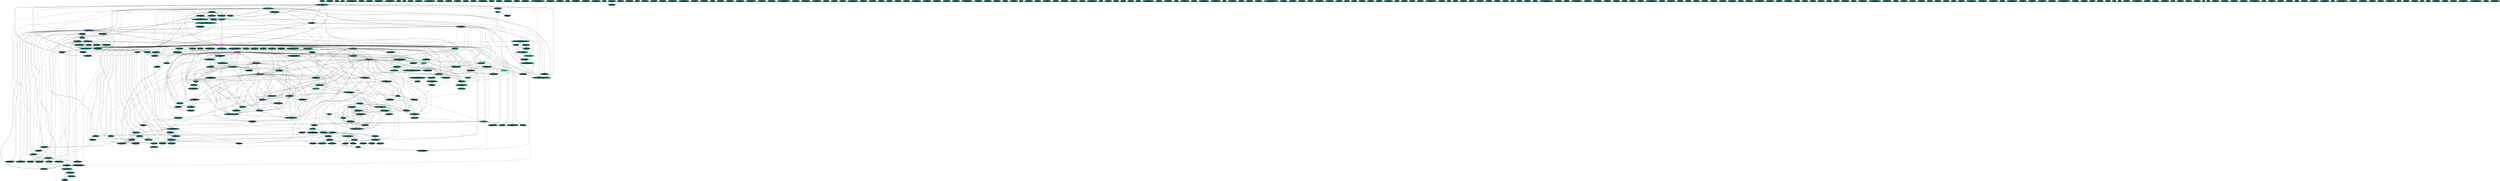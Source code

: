 digraph "Keyring Statistics" {
overlap=scale
splines=true
sep=.1
//9
node [style=filled]
//1 1 0.0158730158730159,0.388888888888889,0.342995169082126
"0x6C9DC4BBC30A0B2E" [fillcolor="0.479494295405489,0.959183673469388,0.388888888888889",label="Fabio Pio"]
//2 2 0.0317460317460317,0.388888888888889,0.352657004830918
"0x863F5DD19E4AAB5C" [fillcolor="0.483091787439614,0.918367346938776,0.388888888888889",label="Marcos Ganine"]
//1 1 0.0158730158730159,0.388888888888889,0.342995169082126
"0xEC5D6A3700CDA795" [fillcolor="0.479494295405489,0.959183673469388,0.388888888888889",label="Rafael Araújo Santana de Oliveira"]
//0 0 0,0.333333333333333,0.333333333333333
"0x4C64596D1CFC3141" [fillcolor="0.5,1,0.333333333333333",label="Darren Haken"]
//21 22 0.333333333333333,0.391534391534392,0.545893719806763
"0xC8ADFE9F141C1EBE" [fillcolor="0.621031746031746,0.389380530973451,0.545893719806763",label="Jonathan Reyes"]
//0 0 0,0.333333333333333,0.333333333333333
"0x1534D941D0B17929" [fillcolor="0.5,1,0.333333333333333",label="jpramos"]
//7 7 0.111111111111111,0.388888888888889,0.400966183574879
"0x3A0A4DCE54348BCE" [fillcolor="0.506944444444445,0.72289156626506,0.400966183574879",label="Cristina Rivera"]
//0 0 0,0.333333333333333,0.333333333333333
"0x0726C57C841BA4A0" [fillcolor="0.5,1,0.333333333333333",label="Wei Ma"]
//10 6 0.158730158730159,0.366666666666667,0.391304347826087
"0xEB427831703AEE4B" [fillcolor="0.517655786350148,0.594356261022928,0.391304347826087",label="Patrick Maia"]
//0 0 0,0.333333333333333,0.333333333333333
"0x67D73531886CDE0F" [fillcolor="0.5,1,0.333333333333333",label="Brain Leke Betechuoh"]
//6 5 0.0952380952380952,0.37962962962963,0.381642512077295
"0x83029B101548193B" [fillcolor="0.501171352074966,0.750452079566004,0.381642512077295",label="Elena Echeverria"]
//0 0 0,0.333333333333333,0.333333333333333
"0x453960540D9A8040" [fillcolor="0.5,1,0.333333333333333",label="Sam Squire"]
//7 12 0.111111111111111,0.428571428571429,0.449275362318841
"0xED3DC3378537F8E3" [fillcolor="0.510204081632653,0.752688172043011,0.449275362318841",label="Victor Shyba"]
//0 0 0,0.333333333333333,0.333333333333333
"0x103B6A6047529AD4" [fillcolor="0.5,1,0.333333333333333",label="Thiago Prado"]
//0 0 0,0.333333333333333,0.333333333333333
"0xD679F4E3305476C1" [fillcolor="0.5,1,0.333333333333333",label="Daniel Somerfield"]
//0 0 0,0.333333333333333,0.333333333333333
"0x353952C77558AB97" [fillcolor="0.5,1,0.333333333333333",label="Manish Chakravarty"]
//1 1 0.0158730158730159,0.388888888888889,0.342995169082126
"0x46FC6BB306BFEF33" [fillcolor="0.479494295405489,0.959183673469388,0.388888888888889",label="Jens Riewe"]
//11 7 0.174603174603175,0.368686868686869,0.400966183574879
"0xEAD3F8AF9EA6FC86" [fillcolor="0.523766629711752,0.564543889845095,0.400966183574879",label="Freddy Coronel"]
//0 0 0,0.333333333333333,0.333333333333333
"0x5C18E67CF928D4E6" [fillcolor="0.5,1,0.333333333333333",label="hdawood"]
//33 35 0.523809523809524,0.392255892255892,0.671497584541063
"0x2D6D8219BDC09B8D" [fillcolor="0.745185046495663,0.415849138870722,0.671497584541063",label="Felipe Ureta"]
//0 0 0,0.333333333333333,0.333333333333333
"0xB6296883AFE37B24" [fillcolor="0.5,1,0.333333333333333",label="ICT4H"]
//0 0 0,0.333333333333333,0.333333333333333
"0xB09002D1146F99A4" [fillcolor="0.5,1,0.333333333333333",label="Scott Shaw"]
//1 0 0.0158730158730159,0.333333333333333,0.333333333333333
"0x4AE534BE6BCD81C9" [fillcolor="0.5,0.952380952380952,0.333333333333333",label="Tasha Shea"]
//3 6 0.0476190476190476,0.444444444444444,0.391304347826087
"0xD08CDC5EDA9C5095" [fillcolor="0.47768115942029,0.892857142857143,0.444444444444444",label="Thais Siqueira"]
//4 0 0.0634920634920635,0.333333333333333,0.333333333333333
"0x94E81BC7094AAA22" [fillcolor="0.5,0.80952380952381,0.333333333333333",label="Lisa Junger"]
//0 0 0,0.333333333333333,0.333333333333333
"0xAA22C39509FCF3D3" [fillcolor="0.5,1,0.333333333333333",label="Sameer Soman"]
//0 0 0,0.333333333333333,0.333333333333333
"0x9DEDBBF0C0333D11" [fillcolor="0.5,1,0.333333333333333",label="Nicolas Agustin Torres"]
//1 2 0.0158730158730159,0.444444444444444,0.352657004830918
"0x697AA1091B018750" [fillcolor="0.46430488459474,0.964285714285714,0.444444444444444",label="Tamara Bartlett"]
//0 0 0,0.333333333333333,0.333333333333333
"0x60EF5E6E4443FEC4" [fillcolor="0.5,1,0.333333333333333",label="Feng Zhichao"]
//8 7 0.126984126984127,0.381944444444444,0.400966183574879
"0x3338142BBA438608" [fillcolor="0.511571158690176,0.683304647160069,0.400966183574879",label="Eduardo Meneses Delgado"]
//3 6 0.0476190476190476,0.444444444444444,0.391304347826087
"0x96AFB1A9DC2B9628" [fillcolor="0.47768115942029,0.892857142857143,0.444444444444444",label="Karl Brown"]
//5 4 0.0793650793650794,0.377777777777778,0.371980676328502
"0x258F6893678B6A68" [fillcolor="0.496762257169288,0.789915966386555,0.377777777777778",label="Mercy Falconi"]
//0 0 0,0.333333333333333,0.333333333333333
"0xF947266B69DC8EA0" [fillcolor="0.5,1,0.333333333333333",label="Sean McClure"]
//4 4 0.0634920634920635,0.388888888888889,0.371980676328502
"0x710B2CBD32EDC4E8" [fillcolor="0.491339696005656,0.836734693877551,0.388888888888889",label="Mauricio Machicado"]
//7 4 0.111111111111111,0.365079365079365,0.371980676328502
"0x2BBF01E080CFCE7E" [fillcolor="0.504409171075838,0.701298701298701,0.371980676328502",label="Philipp Eckel"]
//0 0 0,0.333333333333333,0.333333333333333
"0xD2C376486D27EA8B" [fillcolor="0.5,1,0.333333333333333",label="Carolina Borim"]
//0 0 0,0.333333333333333,0.333333333333333
"0x3B963B77484A0DDA" [fillcolor="0.5,1,0.333333333333333",label="Zara Gebru"]
//4 8 0.0634920634920635,0.444444444444444,0.410628019323671
"0x28AFD3A9888C9901" [fillcolor="0.485205314009662,0.857142857142857,0.444444444444444",label="Diego Villacís"]
//2 3 0.0317460317460317,0.416666666666667,0.36231884057971
"0x18D71439E62BFC43" [fillcolor="0.476467951591215,0.923809523809524,0.416666666666667",label="Vivi Pérez"]
//0 0 0,0.333333333333333,0.333333333333333
"0x84E9939495544C07" [fillcolor="0.5,1,0.333333333333333",label="Derek Gilwa"]
//0 0 0,0.333333333333333,0.333333333333333
"0xD023115FAC85C655" [fillcolor="0.5,1,0.333333333333333",label="Emily Namugaanyi"]
//7 7 0.111111111111111,0.388888888888889,0.400966183574879
"0x14418DE4DBC8E4F9" [fillcolor="0.506944444444445,0.72289156626506,0.400966183574879",label="Zully Arellano"]
//3 5 0.0476190476190476,0.425925925925926,0.381642512077295
"0x131627426C69CC5D" [fillcolor="0.480490523968785,0.888198757763975,0.425925925925926",label="Phil 'Ace' McDonough"]
//4 1 0.0634920634920635,0.347222222222222,0.342995169082126
"0xAEC27F2ADFF3DBE4" [fillcolor="0.497516975777845,0.817142857142857,0.347222222222222",label="Lina Samaniego"]
//0 0 0,0.333333333333333,0.333333333333333
"0x2CAD935C616771CC" [fillcolor="0.5,1,0.333333333333333",label="Gagan K R"]
//1 5 0.0158730158730159,0.611111111111111,0.381642512077295
"0xAE8E03CC77149BE4" [fillcolor="0.435748792270531,0.974025974025974,0.611111111111111",label="Charles Tumwebaze"]
//2 1 0.0317460317460317,0.361111111111111,0.342995169082126
"0x8C10C5A50C4FB618" [fillcolor="0.49083289680461,0.912087912087912,0.361111111111111",label="Gabriel Albo"]
//4 3 0.0634920634920635,0.375,0.36231884057971
"0x53319CF2ED076907" [fillcolor="0.493215175851565,0.830687830687831,0.375",label="Miguel Vargas"]
//0 0 0,0.333333333333333,0.333333333333333
"0x17073865A128782A" [fillcolor="0.5,1,0.333333333333333",label="Steven Dale"]
//7 9 0.111111111111111,0.404761904761905,0.420289855072464
"0xA6990E4676D502DD" [fillcolor="0.508370535714286,0.735632183908046,0.420289855072464",label="Jack Singleton"]
//4 3 0.0634920634920635,0.375,0.36231884057971
"0x918FBA5C1064CCCF" [fillcolor="0.493215175851565,0.830687830687831,0.375",label="Diana Pinto"]
//0 0 0,0.333333333333333,0.333333333333333
"0xFB3973E142A913A4" [fillcolor="0.5,1,0.333333333333333",label="Michael Granger"]
//0 0 0,0.333333333333333,0.333333333333333
"0x57BCD2BEE26CA98B" [fillcolor="0.5,1,0.333333333333333",label="Clyde Souza"]
//0 0 0,0.333333333333333,0.333333333333333
"0xFC3CE465DE015E38" [fillcolor="0.5,1,0.333333333333333",label="Samantha Rosa"]
//14 4 0.222222222222222,0.349206349206349,0.371980676328502
"0x26EA8E1133D1CE78" [fillcolor="0.525345622119816,0.402597402597403,0.371980676328502",label="Giovane Liberato"]
//2 2 0.0317460317460317,0.388888888888889,0.352657004830918
"0xA4735A5DAD431B2F" [fillcolor="0.483091787439614,0.918367346938776,0.388888888888889",label="Rodrigo Salazar"]
//0 0 0,0.333333333333333,0.333333333333333
"0x21C3DCA786C17DF8" [fillcolor="0.5,1,0.333333333333333",label="Adam Joshua An-Jing Abrons"]
//0 0 0,0.333333333333333,0.333333333333333
"0x91BBDC7F92FA68E7" [fillcolor="0.5,1,0.333333333333333",label="Johannes Thönes"]
//2 0 0.0317460317460317,0.333333333333333,0.333333333333333
"0x3B3D7AB4AAEE5B5C" [fillcolor="0.5,0.904761904761905,0.333333333333333",label="Erik Dörnenburg"]
//0 0 0,0.333333333333333,0.333333333333333
"0x72ED3C8DB5A71843" [fillcolor="0.5,1,0.333333333333333",label="Glauber Ramos"]
//2 1 0.0317460317460317,0.361111111111111,0.342995169082126
"0xD33765C770BBBD1B" [fillcolor="0.49083289680461,0.912087912087912,0.361111111111111",label="Fausto de la Torre"]
//0 0 0,0.333333333333333,0.333333333333333
"0xB4EC14BF06B5FDB4" [fillcolor="0.5,1,0.333333333333333",label="cschuste"]
//0 0 0,0.333333333333333,0.333333333333333
"0x9A66F03814189209" [fillcolor="0.5,1,0.333333333333333",label="Mark Backsmeier"]
//0 0 0,0.333333333333333,0.333333333333333
"0x28F41EAD50761CB3" [fillcolor="0.5,1,0.333333333333333",label="Jessica Blandina"]
//9 10 0.142857142857143,0.395061728395062,0.429951690821256
"0xC5871C8DBD6EE1BA" [fillcolor="0.52025462962963,0.667736757624398,0.429951690821256",label="Felipe Ureta"]
//0 0 0,0.333333333333333,0.333333333333333
"0x8C296A05BE1EB461" [fillcolor="0.5,1,0.333333333333333",label="Shivasubramanian"]
//8 7 0.126984126984127,0.381944444444444,0.400966183574879
"0x30DD8561A5CDC79F" [fillcolor="0.511571158690176,0.683304647160069,0.400966183574879",label="Vinicius Gama"]
//0 0 0,0.333333333333333,0.333333333333333
"0x06ABD641BA487151" [fillcolor="0.5,1,0.333333333333333",label="santosh"]
//1 1 0.0158730158730159,0.388888888888889,0.342995169082126
"0x766D4E9B82017E7E" [fillcolor="0.479494295405489,0.959183673469388,0.388888888888889",label="Renata Gusmao"]
//0 0 0,0.333333333333333,0.333333333333333
"0xF15D5A5651B50CE0" [fillcolor="0.5,1,0.333333333333333",label="Cal Paterson"]
//0 0 0,0.333333333333333,0.333333333333333
"0x834952AF3FB49567" [fillcolor="0.5,1,0.333333333333333",label="George Pradhan"]
//0 0 0,0.333333333333333,0.333333333333333
"0x9A7737A38B5E6B13" [fillcolor="0.5,1,0.333333333333333",label="Ed Dryer"]
//3 3 0.0476190476190476,0.388888888888889,0.36231884057971
"0x8D66D0979C533C4A" [fillcolor="0.487023929895517,0.877551020408163,0.388888888888889",label="Rebecca Sliter"]
//1 3 0.0158730158730159,0.5,0.36231884057971
"0x347842B1E3423DE5" [fillcolor="0.452601568068425,0.968253968253968,0.5",label="Fabio Pio"]
//7 7 0.111111111111111,0.388888888888889,0.400966183574879
"0xEE37125DB52600B6" [fillcolor="0.506944444444445,0.72289156626506,0.400966183574879",label="Alberto Cabrera"]
//0 0 0,0.333333333333333,0.333333333333333
"0x0A4A95FCA288F160" [fillcolor="0.5,1,0.333333333333333",label="Paolo Carrasco"]
//0 0 0,0.333333333333333,0.333333333333333
"0x929D0F59FA21D008" [fillcolor="0.5,1,0.333333333333333",label="Adam Monago"]
//0 0 0,0.333333333333333,0.333333333333333
"0xCF16DB974BF5DED2" [fillcolor="0.5,1,0.333333333333333",label="Sreedhar Joshi"]
//1 1 0.0158730158730159,0.388888888888889,0.342995169082126
"0xF594500FFEA4280C" [fillcolor="0.479494295405489,0.959183673469388,0.388888888888889",label="Felipe Dornelas"]
//8 12 0.126984126984127,0.416666666666667,0.449275362318841
"0x0DA01BD3B2524E75" [fillcolor="0.51686295503212,0.717357910906298,0.449275362318841",label="Nelson Alberto Jumbo Hidalgo"]
//1 1 0.0158730158730159,0.388888888888889,0.342995169082126
"0x3505679F20291E26" [fillcolor="0.479494295405489,0.959183673469388,0.388888888888889",label="Bridget Sheerin"]
//0 0 0,0.333333333333333,0.333333333333333
"0xDF763EDF03140D3C" [fillcolor="0.5,1,0.333333333333333",label="Stefanie Grewenig"]
//2 3 0.0317460317460317,0.416666666666667,0.36231884057971
"0x810810C12ACCE022" [fillcolor="0.476467951591215,0.923809523809524,0.416666666666667",label="Rosalie Tolentino"]
//1 1 0.0158730158730159,0.388888888888889,0.342995169082126
"0x487B650411F4FA02" [fillcolor="0.479494295405489,0.959183673469388,0.388888888888889",label="Dominik Elsbroek"]
//0 0 0,0.333333333333333,0.333333333333333
"0x718471B5FE04BCD8" [fillcolor="0.5,1,0.333333333333333",label="Isabella Albuquerque"]
//3 2 0.0476190476190476,0.37037037037037,0.352657004830918
"0xFB322DC6ABE9474F" [fillcolor="0.490852934188643,0.871428571428571,0.37037037037037",label="Bruno Wagner"]
//0 0 0,0.333333333333333,0.333333333333333
"0x7DEE2F2592BEACE0" [fillcolor="0.5,1,0.333333333333333",label="ThoughtWorker"]
//8 12 0.126984126984127,0.416666666666667,0.449275362318841
"0x7C09AE7E09747984" [fillcolor="0.51686295503212,0.717357910906298,0.449275362318841",label="Mauricio Murillo Rosero"]
//1 0 0.0158730158730159,0.333333333333333,0.333333333333333
"0x7618B1C91685A6CC" [fillcolor="0.5,0.952380952380952,0.333333333333333",label="Jessica Gonzalez"]
//0 0 0,0.333333333333333,0.333333333333333
"0x35A66DA91812FF66" [fillcolor="0.5,1,0.333333333333333",label="Nelson González"]
//1 6 0.0158730158730159,0.666666666666667,0.391304347826087
"0xCA89140F26FDBAE4" [fillcolor="0.429480381760339,0.976190476190476,0.666666666666667",label="Josi Gama"]
//0 0 0,0.333333333333333,0.333333333333333
"0xA2C7F22004FB0D63" [fillcolor="0.5,1,0.333333333333333",label="Tulio Cruz"]
//4 4 0.0634920634920635,0.388888888888889,0.371980676328502
"0x6FA6B385F4A8A574" [fillcolor="0.491339696005656,0.836734693877551,0.388888888888889",label="Johnny Ordonez"]
//0 0 0,0.333333333333333,0.333333333333333
"0xC046B4DB6EFDF6EB" [fillcolor="0.5,1,0.333333333333333",label="Pamela Chávez"]
//0 0 0,0.333333333333333,0.333333333333333
"0x917D8DB8C08FE152" [fillcolor="0.5,1,0.333333333333333",label="Marcos Ramirez"]
//0 0 0,0.333333333333333,0.333333333333333
"0x5C1CEB76C137FB2B" [fillcolor="0.5,1,0.333333333333333",label="Karen Lindemann"]
//0 0 0,0.333333333333333,0.333333333333333
"0x9548C0886657B294" [fillcolor="0.5,1,0.333333333333333",label="Praveen Chandrahas"]
//0 0 0,0.333333333333333,0.333333333333333
"0xC0DAEAE44E36A835" [fillcolor="0.5,1,0.333333333333333",label="John Stojanovski"]
//0 0 0,0.333333333333333,0.333333333333333
"0x721351E0D61D5231" [fillcolor="0.5,1,0.333333333333333",label="Fernando Junior"]
//0 0 0,0.333333333333333,0.333333333333333
"0xE70B7347F90F2852" [fillcolor="0.5,1,0.333333333333333",label="Steven Yuen-Pak Liu 廖元铂"]
//6 7 0.0952380952380952,0.398148148148148,0.400966183574879
"0x3F1BF7C68EEB623D" [fillcolor="0.501536242789065,0.762478485370052,0.400966183574879",label="David Corrales"]
//0 0 0,0.333333333333333,0.333333333333333
"0x3DFC1BF7C89F180F" [fillcolor="0.5,1,0.333333333333333",label="Priya Chandran"]
//0 0 0,0.333333333333333,0.333333333333333
"0x3933C3E7DFBD8E02" [fillcolor="0.5,1,0.333333333333333",label="Matheus Tait Lima"]
//0 0 0,0.333333333333333,0.333333333333333
"0xFBFE99D4DDABB32F" [fillcolor="0.5,1,0.333333333333333",label="Anderson Mesquita"]
//0 0 0,0.333333333333333,0.333333333333333
"0xE1714254561FA328" [fillcolor="0.5,1,0.333333333333333",label="Luisa Emme"]
//6 6 0.0952380952380952,0.388888888888889,0.391304347826087
"0xAEAA3858AFF4D130" [fillcolor="0.501359751359751,0.756613756613757,0.391304347826087",label="Cristian Pinto"]
//1 1 0.0158730158730159,0.388888888888889,0.342995169082126
"0x5872747A6B9A6F2D" [fillcolor="0.479494295405489,0.959183673469388,0.388888888888889",label="Roselma Mendes"]
//0 0 0,0.333333333333333,0.333333333333333
"0xCDA950F8BDFB0F7A" [fillcolor="0.5,1,0.333333333333333",label="Ilias Bartolini"]
//10 1 0.158730158730159,0.338888888888889,0.342995169082126
"0xCC1ED348B727E184" [fillcolor="0.503714107365793,0.537223340040241,0.342995169082126",label="Miguel Rueda"]
//0 0 0,0.333333333333333,0.333333333333333
"0xE0D131BD0C4308F5" [fillcolor="0.5,1,0.333333333333333",label="Carlos Villela"]
//7 11 0.111111111111111,0.420634920634921,0.439613526570048
"0xE106E018A278A034" [fillcolor="0.509628851540616,0.747252747252747,0.439613526570048",label="Diana Garcia"]
//0 0 0,0.333333333333333,0.333333333333333
"0x645D337A899F54A0" [fillcolor="0.5,1,0.333333333333333",label="Dannielle Del Rosario"]
//2 1 0.0317460317460317,0.361111111111111,0.342995169082126
"0x811CD71CD77743C0" [fillcolor="0.49083289680461,0.912087912087912,0.361111111111111",label="Mateus Rodrigues Costa"]
//0 0 0,0.333333333333333,0.333333333333333
"0x3BB89EF74FBFA158" [fillcolor="0.5,1,0.333333333333333",label="Isabella Degen"]
//1 0 0.0158730158730159,0.333333333333333,0.333333333333333
"0x1138332F98B52EE7" [fillcolor="0.5,0.952380952380952,0.333333333333333",label="Chelsea Holland Komlo"]
//0 0 0,0.333333333333333,0.333333333333333
"0xB0C8ED4A80A4A863" [fillcolor="0.5,1,0.333333333333333",label="James Courtois"]
//0 0 0,0.333333333333333,0.333333333333333
"0xF72ABFC15523931F" [fillcolor="0.5,1,0.333333333333333",label="Feng Zhichao"]
//0 0 0,0.333333333333333,0.333333333333333
"0x01AF759E2321E630" [fillcolor="0.5,1,0.333333333333333",label="Diego Asfora"]
//0 0 0,0.333333333333333,0.333333333333333
"0xD14EB2D6AD5B1ACA" [fillcolor="0.5,1,0.333333333333333",label="Zichuan Xiong"]
//0 0 0,0.333333333333333,0.333333333333333
"0xA50BFCB1500CCFFD" [fillcolor="0.5,1,0.333333333333333",label="Yongpei Ruan"]
//0 0 0,0.333333333333333,0.333333333333333
"0x23287CD56F7834BA" [fillcolor="0.5,1,0.333333333333333",label="Abraham Kiggundu"]
//0 0 0,0.333333333333333,0.333333333333333
"0x1FAE2EFD2AA2DDB8" [fillcolor="0.5,1,0.333333333333333",label="Mike McCormack"]
//0 0 0,0.333333333333333,0.333333333333333
"0xC1C9A54B7DF44D9B" [fillcolor="0.5,1,0.333333333333333",label="James Thompson"]
//1 0 0.0158730158730159,0.333333333333333,0.333333333333333
"0x9D234E5A628DD739" [fillcolor="0.5,0.952380952380952,0.333333333333333",label="Neville Roy Singham"]
//0 0 0,0.333333333333333,0.333333333333333
"0x19112DE0AD763ACE" [fillcolor="0.5,1,0.333333333333333",label="Rodolfo Pereira"]
//7 7 0.111111111111111,0.388888888888889,0.400966183574879
"0xD63CF16267E7139A" [fillcolor="0.506944444444445,0.72289156626506,0.400966183574879",label="José Freixinós Espín"]
//0 0 0,0.333333333333333,0.333333333333333
"0xB893B439A51870C5" [fillcolor="0.5,1,0.333333333333333",label="Thomas Morris"]
//4 2 0.0634920634920635,0.361111111111111,0.352657004830918
"0x7940838566C99327" [fillcolor="0.495265700483092,0.824175824175824,0.361111111111111",label="Neissi Lima"]
//5 0 0.0793650793650794,0.333333333333333,0.333333333333333
"0x9D511984445A6930" [fillcolor="0.5,0.761904761904762,0.333333333333333",label="Thorsten Hinrichsmeyer"]
//0 0 0,0.333333333333333,0.333333333333333
"0x2AE900A07C4276EA" [fillcolor="0.5,1,0.333333333333333",label="Vignessh Vaidyanathan"]
//0 0 0,0.333333333333333,0.333333333333333
"0x5465DAAB07B4BE1A" [fillcolor="0.5,1,0.333333333333333",label="Natalie Eskinazi"]
//3 1 0.0476190476190476,0.351851851851852,0.342995169082126
"0xEBD4C80FB3DED49D" [fillcolor="0.495148078134846,0.864661654135338,0.351851851851852",label="David Meza"]
//0 0 0,0.333333333333333,0.333333333333333
"0x33D5D11F5DBA91E0" [fillcolor="0.5,1,0.333333333333333",label="Rachel Laycock"]
//3 1 0.0476190476190476,0.351851851851852,0.342995169082126
"0xB2566F9AB6445B98" [fillcolor="0.495148078134846,0.864661654135338,0.351851851851852",label="Tom Wadley"]
//0 0 0,0.333333333333333,0.333333333333333
"0x9560552AAAEA437D" [fillcolor="0.5,1,0.333333333333333",label="Pamela Chávez"]
//6 6 0.0952380952380952,0.388888888888889,0.391304347826087
"0x7B9DECEDF72BB51D" [fillcolor="0.501359751359751,0.756613756613757,0.391304347826087",label="Augusto Amaral"]
//1 1 0.0158730158730159,0.388888888888889,0.342995169082126
"0x7AFFEE67BC9085F1" [fillcolor="0.479494295405489,0.959183673469388,0.388888888888889",label="Ashley Campo"]
//0 0 0,0.333333333333333,0.333333333333333
"0xB236507624ED3B08" [fillcolor="0.5,1,0.333333333333333",label="Aslam Khan"]
//0 0 0,0.333333333333333,0.333333333333333
"0x67B6C14D495F7271" [fillcolor="0.5,1,0.333333333333333",label="Mayur Wadhwa"]
//1 1 0.0158730158730159,0.388888888888889,0.342995169082126
"0xD3B88D399CE6BE93" [fillcolor="0.479494295405489,0.959183673469388,0.388888888888889",label="Matt Simons"]
//8 11 0.126984126984127,0.409722222222222,0.439613526570048
"0x65C0EAD19D7E1A7F" [fillcolor="0.515935430463576,0.711145996860283,0.439613526570048",label="Maria Elena Duenias"]
//0 0 0,0.333333333333333,0.333333333333333
"0x70A5848CED772A66" [fillcolor="0.5,1,0.333333333333333",label="Jijeshm"]
//0 0 0,0.333333333333333,0.333333333333333
"0xA3C302683E08268E" [fillcolor="0.5,1,0.333333333333333",label="Gabriel Gavasso"]
//0 0 0,0.333333333333333,0.333333333333333
"0x1848155B7CBD9A13" [fillcolor="0.5,1,0.333333333333333",label="Ariam Garcia"]
//1 1 0.0158730158730159,0.388888888888889,0.342995169082126
"0x4BC3BE0A183AAEB3" [fillcolor="0.479494295405489,0.959183673469388,0.388888888888889",label="Ricardo Retamal"]
//4 5 0.0634920634920635,0.402777777777778,0.381642512077295
"0xE51F889B6D348C43" [fillcolor="0.489617764217307,0.842364532019704,0.402777777777778",label="Andres Salazar"]
//1 1 0.0158730158730159,0.388888888888889,0.342995169082126
"0xFB1B74FCC6770E1B" [fillcolor="0.479494295405489,0.959183673469388,0.388888888888889",label="María Fernanda Escudero"]
//0 0 0,0.333333333333333,0.333333333333333
"0xF14FE8400115C735" [fillcolor="0.5,1,0.333333333333333",label="Rosalie Tolentino"]
//0 0 0,0.333333333333333,0.333333333333333
"0x0B2F13AC1BF32890" [fillcolor="0.5,1,0.333333333333333",label="Keith Dodds"]
//2 1 0.0317460317460317,0.361111111111111,0.342995169082126
"0xE804B43EBF379367" [fillcolor="0.49083289680461,0.912087912087912,0.361111111111111",label="Christina Roelfes"]
//7 10 0.111111111111111,0.412698412698413,0.429951690821256
"0x9DBC4ADD36277123" [fillcolor="0.509018759018759,0.741573033707865,0.429951690821256",label="Jefferson Stachelski"]
//1 1 0.0158730158730159,0.388888888888889,0.342995169082126
"0xF739429A76B211DC" [fillcolor="0.479494295405489,0.959183673469388,0.388888888888889",label="Philip Duldig"]
//0 0 0,0.333333333333333,0.333333333333333
"0xB3895F90C91EB881" [fillcolor="0.5,1,0.333333333333333",label="Jennifer Radecki"]
//0 0 0,0.333333333333333,0.333333333333333
"0x6AA5DDD80219EF58" [fillcolor="0.5,1,0.333333333333333",label="Carlos Fuentes"]
//0 0 0,0.333333333333333,0.333333333333333
"0xD673F1E2EA95EC41" [fillcolor="0.5,1,0.333333333333333",label="Natalie Volk"]
//0 0 0,0.333333333333333,0.333333333333333
"0x9AFFAF4B7479DE2E" [fillcolor="0.5,1,0.333333333333333",label="Mauricio B. C. Vieira"]
//0 0 0,0.333333333333333,0.333333333333333
"0x215581287EE23605" [fillcolor="0.5,1,0.333333333333333",label="Whitney"]
//1 1 0.0158730158730159,0.388888888888889,0.342995169082126
"0x59CE80796CC4EE03" [fillcolor="0.479494295405489,0.959183673469388,0.388888888888889",label="Olulana Olusegun Oluyemi"]
//5 1 0.0793650793650794,0.344444444444444,0.342995169082126
"0x33D4D34C83C30FE7" [fillcolor="0.499088778963811,0.769585253456221,0.344444444444444",label="Tulio Casagrande"]
//0 0 0,0.333333333333333,0.333333333333333
"0x51818D10F2EAA5DE" [fillcolor="0.5,1,0.333333333333333",label="Ivan Martinez"]
//0 0 0,0.333333333333333,0.333333333333333
"0x38530E420C539842" [fillcolor="0.5,1,0.333333333333333",label="Haowei He"]
//0 0 0,0.333333333333333,0.333333333333333
"0x9CA6611C2B4E05D5" [fillcolor="0.5,1,0.333333333333333",label="Bruno Lins"]
//7 6 0.111111111111111,0.380952380952381,0.391304347826087
"0x1779E1FF408C215D" [fillcolor="0.50615763546798,0.716049382716049,0.391304347826087",label="Francisco Martin"]
//3 1 0.0476190476190476,0.351851851851852,0.342995169082126
"0xC73A5C0E9893620D" [fillcolor="0.495148078134846,0.864661654135338,0.351851851851852",label="Hannah Lane"]
//9 9 0.142857142857143,0.388888888888889,0.420289855072464
"0x6B2CC8E8E6B08FC6" [fillcolor="0.518864013266998,0.660098522167488,0.420289855072464",label="Carlos Lopes"]
//0 0 0,0.333333333333333,0.333333333333333
"0x742F710E676DEB5F" [fillcolor="0.5,1,0.333333333333333",label="Matthew Liu"]
//5 2 0.0793650793650794,0.355555555555556,0.352657004830918
"0xD8321AB90A308ADD" [fillcolor="0.498250874562719,0.776785714285714,0.355555555555556",label="Eduard Bopp"]
//5 6 0.0793650793650794,0.4,0.391304347826087
"0xFDDB9B60B90BEFB0" [fillcolor="0.495479982780887,0.801587301587302,0.4",label="Saúl Piña"]
//2 6 0.0317460317460317,0.5,0.391304347826087
"0xCAFA2EE6748FE8FB" [fillcolor="0.461311717022844,0.936507936507937,0.5",label="Pedro Leal"]
//63 69 1,0.394179894179894,1
"0x2F99F921BB77E554" [fillcolor="0.833333333333333,0.605820105820106,1",label="Ola Bini"]
//2 2 0.0317460317460317,0.388888888888889,0.352657004830918
"0x6E362E9080D61233" [fillcolor="0.483091787439614,0.918367346938776,0.388888888888889",label="Felix Hammerl"]
//6 3 0.0952380952380952,0.361111111111111,0.36231884057971
"0x099EDB69F132D434" [fillcolor="0.500753660637382,0.737142857142857,0.36231884057971",label="Gabriela Chasifan"]
//0 0 0,0.333333333333333,0.333333333333333
"0x8B82FF7923665B4D" [fillcolor="0.5,1,0.333333333333333",label="Helen Kim"]
//0 0 0,0.333333333333333,0.333333333333333
"0xCCEB2AEFB888E460" [fillcolor="0.5,1,0.333333333333333",label="Aleksandar Serafimoski"]
//0 0 0,0.333333333333333,0.333333333333333
"0x04CF0B059D6AFA52" [fillcolor="0.5,1,0.333333333333333",label="Barrow Kwan"]
//7 11 0.111111111111111,0.420634920634921,0.439613526570048
"0xC327B118DE05EE51" [fillcolor="0.509628851540616,0.747252747252747,0.439613526570048",label="Folker Bernitt"]
//14 11 0.222222222222222,0.376984126984127,0.439613526570048
"0x3CD3B5D9DA52029D" [fillcolor="0.548015873015873,0.494505494505494,0.439613526570048",label="Klaus Fleerkötter"]
//2 2 0.0317460317460317,0.388888888888889,0.352657004830918
"0x5953513CE2AC7303" [fillcolor="0.483091787439614,0.918367346938776,0.388888888888889",label="Irsal Alsanea"]
//0 0 0,0.333333333333333,0.333333333333333
"0x4723053575018BA2" [fillcolor="0.5,1,0.333333333333333",label="Madhavi Tumma"]
//3 2 0.0476190476190476,0.37037037037037,0.352657004830918
"0x373F73992AC1BA58" [fillcolor="0.490852934188643,0.871428571428571,0.37037037037037",label="Jessica Morales"]
//0 0 0,0.333333333333333,0.333333333333333
"0x7442544F046E73AA" [fillcolor="0.5,1,0.333333333333333",label="bmagnus"]
//0 0 0,0.333333333333333,0.333333333333333
"0x20BB26E8D40E06D7" [fillcolor="0.5,1,0.333333333333333",label="Shivasubramanian"]
//1 1 0.0158730158730159,0.388888888888889,0.342995169082126
"0x5C4AACA1A29109E0" [fillcolor="0.479494295405489,0.959183673469388,0.388888888888889",label="Ilias Bartolini"]
//16 11 0.253968253968254,0.371527777777778,0.439613526570048
"0x98EC414B11B44054" [fillcolor="0.561125309789343,0.422291993720565,0.439613526570048",label="Bruno Tavares"]
//0 0 0,0.333333333333333,0.333333333333333
"0x253C5A7AE618B90C" [fillcolor="0.5,1,0.333333333333333",label="Mark Taylor"]
//5 1 0.0793650793650794,0.344444444444444,0.342995169082126
"0x9FADFEA1A35B9875" [fillcolor="0.499088778963811,0.769585253456221,0.344444444444444",label="Jessica Morales"]
//5 3 0.0793650793650794,0.366666666666667,0.36231884057971
"0xC5128658F6B5BFEE" [fillcolor="0.497477780446793,0.783549783549784,0.366666666666667",label="Quintis Venter"]
//1 2 0.0158730158730159,0.444444444444444,0.352657004830918
"0x81D9712FFC68C6C6" [fillcolor="0.46430488459474,0.964285714285714,0.444444444444444",label="Patrick Downey"]
//0 1 0,0.333333333333333,0.342995169082126
"0x045F359341F3EBD2" [fillcolor="0.504694835680751,1,0.342995169082126",label="Gustavo Argentino"]
//2 5 0.0317460317460317,0.472222222222222,0.381642512077295
"0x8729206C6F79F0AE" [fillcolor="0.465726596161379,0.932773109243697,0.472222222222222",label="Kyamulabye Maria Eme"]
//0 0 0,0.333333333333333,0.333333333333333
"0xD8843F288816C449" [fillcolor="0.5,1,0.333333333333333",label="ThoughtWorks GoCD"]
//0 0 0,0.333333333333333,0.333333333333333
"0x07CC8610A5F70CD2" [fillcolor="0.5,1,0.333333333333333",label="Neville Roy Singham"]
//4 0 0.0634920634920635,0.333333333333333,0.333333333333333
"0xB22D3796743A8C7E" [fillcolor="0.5,0.80952380952381,0.333333333333333",label="Neville Roy Singham"]
//0 0 0,0.333333333333333,0.333333333333333
"0xDF66F112D0E237EB" [fillcolor="0.5,1,0.333333333333333",label="alsmith"]
//2 3 0.0317460317460317,0.416666666666667,0.36231884057971
"0xFD8D35563200E052" [fillcolor="0.476467951591215,0.923809523809524,0.416666666666667",label="Lucas Oliveira"]
//0 0 0,0.333333333333333,0.333333333333333
"0x76B90AD204728F3A" [fillcolor="0.5,1,0.333333333333333",label="Duncan Mortimer"]
//0 0 0,0.333333333333333,0.333333333333333
"0x4916F03FDBCBC788" [fillcolor="0.5,1,0.333333333333333",label="Hollie Webb"]
//3 0 0.0476190476190476,0.333333333333333,0.333333333333333
"0x4AF8107E4C1FE8B6" [fillcolor="0.5,0.857142857142857,0.333333333333333",label="Gislene Pereira"]
//0 0 0,0.333333333333333,0.333333333333333
"0x517A0C3E43A329D2" [fillcolor="0.5,1,0.333333333333333",label="Adriano Bonat"]
//0 0 0,0.333333333333333,0.333333333333333
"0xF7B5F1EDC96EF3DF" [fillcolor="0.5,1,0.333333333333333",label="Anne Simmons"]
//1 1 0.0158730158730159,0.388888888888889,0.342995169082126
"0x426177D9F7DD07B6" [fillcolor="0.479494295405489,0.959183673469388,0.388888888888889",label="Bridget Sheerin"]
//0 0 0,0.333333333333333,0.333333333333333
"0x9953B76E849358FD" [fillcolor="0.5,1,0.333333333333333",label="Eduardo Aquiles Radanovitsck"]
//2 1 0.0317460317460317,0.361111111111111,0.342995169082126
"0xA012D9A7F82DC982" [fillcolor="0.49083289680461,0.912087912087912,0.361111111111111",label="Matt Nance"]
//18 21 0.285714285714286,0.398148148148148,0.536231884057971
"0xB4DE29D9E9691A14" [fillcolor="0.591865625956535,0.467181467181467,0.536231884057971",label="Christoph Kluenter"]
//1 1 0.0158730158730159,0.388888888888889,0.342995169082126
"0x1217958EA5DF2A8E" [fillcolor="0.479494295405489,0.959183673469388,0.388888888888889",label="Émerson Hernandez"]
//4 4 0.0634920634920635,0.388888888888889,0.371980676328502
"0x1970AD25D684536C" [fillcolor="0.491339696005656,0.836734693877551,0.388888888888889",label="Pamela Pluas Guerra"]
//0 1 0,0.333333333333333,0.342995169082126
"0x21F89A9D4F394673" [fillcolor="0.504694835680751,1,0.342995169082126",label="Santiago Lazo"]
//0 0 0,0.333333333333333,0.333333333333333
"0xC7ED54D4CDB27035" [fillcolor="0.5,1,0.333333333333333",label="Marcos Matos"]
//0 0 0,0.333333333333333,0.333333333333333
"0xAD0139F712B40340" [fillcolor="0.5,1,0.333333333333333",label="ThoughtWorker"]
//0 0 0,0.333333333333333,0.333333333333333
"0xEE2B7E7AA59AB36B" [fillcolor="0.5,1,0.333333333333333",label="Jeremy Gordon"]
//5 11 0.0793650793650794,0.455555555555556,0.439613526570048
"0x8BAD2D6E1E9988C4" [fillcolor="0.492937075765914,0.825783972125436,0.455555555555556",label="Alexandre Pretto Nunes"]
//0 0 0,0.333333333333333,0.333333333333333
"0x4F04190650722E1F" [fillcolor="0.5,1,0.333333333333333",label="Mark Taylor"]
//0 0 0,0.333333333333333,0.333333333333333
"0x512773E96085C67D" [fillcolor="0.5,1,0.333333333333333",label="Jingqiang ZHANG"]
//11 12 0.174603174603175,0.393939393939394,0.449275362318841
"0xBCE0999D3E1C038B" [fillcolor="0.533576975788031,0.61136712749616,0.449275362318841",label="Bruno Wagner Goncalves"]
//0 0 0,0.333333333333333,0.333333333333333
"0xAE395F8F061F6BCD" [fillcolor="0.5,1,0.333333333333333",label="Karthik Krishnan"]
//1 0 0.0158730158730159,0.333333333333333,0.333333333333333
"0x739E9B666DE45F17" [fillcolor="0.5,0.952380952380952,0.333333333333333",label="Alexandre Corrêa Barbosa"]
//2 0 0.0317460317460317,0.333333333333333,0.333333333333333
"0x63BABDC1DACB5766" [fillcolor="0.5,0.904761904761905,0.333333333333333",label="Phil Ibarrola"]
//0 0 0,0.333333333333333,0.333333333333333
"0x57F905520F38AB1A" [fillcolor="0.5,1,0.333333333333333",label="Mike Gardiner"]
//0 0 0,0.333333333333333,0.333333333333333
"0xFFC319471030F7C3" [fillcolor="0.5,1,0.333333333333333",label="Fillipi Pelz"]
//0 0 0,0.333333333333333,0.333333333333333
"0x3E61D9686EEE6A79" [fillcolor="0.5,1,0.333333333333333",label="joe sustaric"]
//3 3 0.0476190476190476,0.388888888888889,0.36231884057971
"0xB3747CA1813DE512" [fillcolor="0.487023929895517,0.877551020408163,0.388888888888889",label="Lukasz Plotnicki"]
//3 3 0.0476190476190476,0.388888888888889,0.36231884057971
"0x0382100E154EB853" [fillcolor="0.487023929895517,0.877551020408163,0.388888888888889",label="Pam Ocampo"]
//0 0 0,0.333333333333333,0.333333333333333
"0xB8F7B5AD9E6B23CC" [fillcolor="0.5,1,0.333333333333333",label="Chandrasekar"]
//0 0 0,0.333333333333333,0.333333333333333
"0x20A48F02C19DBC64" [fillcolor="0.5,1,0.333333333333333",label="Paras Narang"]
//0 0 0,0.333333333333333,0.333333333333333
"0xA46FFF1B84CB00A7" [fillcolor="0.5,1,0.333333333333333",label="Max Edwards"]
//0 0 0,0.333333333333333,0.333333333333333
"0x5F3673E598393348" [fillcolor="0.5,1,0.333333333333333",label="Mark Backsmeier"]
//1 1 0.0158730158730159,0.388888888888889,0.342995169082126
"0x704BD4ACD6AA85DF" [fillcolor="0.479494295405489,0.959183673469388,0.388888888888889",label="Firoze Manji"]
//1 2 0.0158730158730159,0.444444444444444,0.352657004830918
"0x3BA92F5EFDB6EA6C" [fillcolor="0.46430488459474,0.964285714285714,0.444444444444444",label="Roger Almeida"]
//4 2 0.0634920634920635,0.361111111111111,0.352657004830918
"0xA4004AAE96F7C727" [fillcolor="0.495265700483092,0.824175824175824,0.361111111111111",label="Jafari Sitakange"]
//1 1 0.0158730158730159,0.388888888888889,0.342995169082126
"0x21705966D93D9808" [fillcolor="0.479494295405489,0.959183673469388,0.388888888888889",label="Marcelo Vargas"]
//0 0 0,0.333333333333333,0.333333333333333
"0xB8A1CB29A28B0D7A" [fillcolor="0.5,1,0.333333333333333",label="mcomfort"]
//0 0 0,0.333333333333333,0.333333333333333
"0x8BE1FC246CF282FC" [fillcolor="0.5,1,0.333333333333333",label="Joanna Parke"]
//0 0 0,0.333333333333333,0.333333333333333
"0x8F3A1855BADE7060" [fillcolor="0.5,1,0.333333333333333",label="Cyrus Vaziri"]
//0 0 0,0.333333333333333,0.333333333333333
"0x3E5E6E969E02A515" [fillcolor="0.5,1,0.333333333333333",label="Valerie Roske"]
//0 0 0,0.333333333333333,0.333333333333333
"0x08596C7D12A26C65" [fillcolor="0.5,1,0.333333333333333",label="Vignessh Vaidyanathan"]
//0 0 0,0.333333333333333,0.333333333333333
"0x98C23C7A9C8B82E3" [fillcolor="0.5,1,0.333333333333333",label="Mauricio Melo"]
//3 2 0.0476190476190476,0.37037037037037,0.352657004830918
"0x5DF558891F6C72FE" [fillcolor="0.490852934188643,0.871428571428571,0.37037037037037",label="Guo Xiao"]
//2 1 0.0317460317460317,0.361111111111111,0.342995169082126
"0xBF0200DE565976FE" [fillcolor="0.49083289680461,0.912087912087912,0.361111111111111",label="Christian Weiss"]
//0 0 0,0.333333333333333,0.333333333333333
"0xFF0792AAA1B883B6" [fillcolor="0.5,1,0.333333333333333",label="vaikuntj"]
//10 7 0.158730158730159,0.372222222222222,0.400966183574879
"0x0D3D5A84F760FC8E" [fillcolor="0.519776828110161,0.604130808950086,0.400966183574879",label="Carla Suarez"]
//0 0 0,0.333333333333333,0.333333333333333
"0x306EE2198B3C7BF0" [fillcolor="0.5,1,0.333333333333333",label="Jim Barritt"]
//0 0 0,0.333333333333333,0.333333333333333
"0x8378C285E97A7A5F" [fillcolor="0.5,1,0.333333333333333",label="Robert Speller"]
//6 4 0.0952380952380952,0.37037037037037,0.371980676328502
"0x59E0CA0026CAC048" [fillcolor="0.500969797727902,0.743970315398887,0.371980676328502",label="Jeremy Gordon"]
//3 1 0.0476190476190476,0.351851851851852,0.342995169082126
"0xE5F3645ACDA0FA40" [fillcolor="0.495148078134846,0.864661654135338,0.351851851851852",label="Byron Torres"]
//0 0 0,0.333333333333333,0.333333333333333
"0xF11A0E73ED3D58F3" [fillcolor="0.5,1,0.333333333333333",label="Nelson Liao"]
//1 1 0.0158730158730159,0.388888888888889,0.342995169082126
"0x17D031D26C42A447" [fillcolor="0.479494295405489,0.959183673469388,0.388888888888889",label="Raony Lima"]
//0 0 0,0.333333333333333,0.333333333333333
"0xA62EE8C8456E903C" [fillcolor="0.5,1,0.333333333333333",label="Tunji Sunmonu"]
//0 0 0,0.333333333333333,0.333333333333333
"0x563906F000D640DF" [fillcolor="0.5,1,0.333333333333333",label="Felipe Mobus"]
//0 0 0,0.333333333333333,0.333333333333333
"0xEDDCECD8BDE760E3" [fillcolor="0.5,1,0.333333333333333",label="Paras Narang"]
//0 0 0,0.333333333333333,0.333333333333333
"0x1237E350B0071E75" [fillcolor="0.5,1,0.333333333333333",label="Jijesh Mohan"]
//0 0 0,0.333333333333333,0.333333333333333
"0x3907BFB60B84778A" [fillcolor="0.5,1,0.333333333333333",label="Ziyi LIU"]
//3 3 0.0476190476190476,0.388888888888889,0.36231884057971
"0x78330184519405B2" [fillcolor="0.487023929895517,0.877551020408163,0.388888888888889",label="Felicity Ruby"]
//6 5 0.0952380952380952,0.37962962962963,0.381642512077295
"0x0E5596F364870192" [fillcolor="0.501171352074966,0.750452079566004,0.381642512077295",label="Eduardo Aquiles Affonso Radanovitsck"]
//3 4 0.0476190476190476,0.407407407407407,0.371980676328502
"0xD4D110DAC0C4D611" [fillcolor="0.483589087809037,0.883116883116883,0.407407407407407",label="Rodrigo Vallejo"]
//0 0 0,0.333333333333333,0.333333333333333
"0xE8394A2D1C231F2D" [fillcolor="0.5,1,0.333333333333333",label="Ana Lacerda"]
//0 0 0,0.333333333333333,0.333333333333333
"0x035848DD02A95FEF" [fillcolor="0.5,1,0.333333333333333",label="Bukiwe Tsoeu"]
//0 0 0,0.333333333333333,0.333333333333333
"0x81851532B6AE3E52" [fillcolor="0.5,1,0.333333333333333",label="Nic Snoek"]
//0 0 0,0.333333333333333,0.333333333333333
"0x4E092D92E1E49C01" [fillcolor="0.5,1,0.333333333333333",label="Paola Tatiana Jimenez Apolo"]
//5 6 0.0793650793650794,0.4,0.391304347826087
"0x7934ED27275BDB05" [fillcolor="0.495479982780887,0.801587301587302,0.4",label="Ernesto Medina Delgado"]
//0 0 0,0.333333333333333,0.333333333333333
"0x2DA41A3ED630F651" [fillcolor="0.5,1,0.333333333333333",label="Stefanie tinder"]
//0 0 0,0.333333333333333,0.333333333333333
"0x20A057D6C215C453" [fillcolor="0.5,1,0.333333333333333",label="John Napier"]
//0 0 0,0.333333333333333,0.333333333333333
"0xDB40EB0F4EFC5702" [fillcolor="0.5,1,0.333333333333333",label="Augusto Cezar Amaral"]
//3 3 0.0476190476190476,0.388888888888889,0.36231884057971
"0x9CFD715952A07C26" [fillcolor="0.487023929895517,0.877551020408163,0.388888888888889",label="Cade Cairns"]
//2 4 0.0317460317460317,0.444444444444444,0.371980676328502
"0x9F7BFF61042D4486" [fillcolor="0.470735785953177,0.928571428571429,0.444444444444444",label="Siddharth Adelkar"]
//0 0 0,0.333333333333333,0.333333333333333
"0x25F9722D9A70706D" [fillcolor="0.5,1,0.333333333333333",label="Luca Bastos TW"]
//0 0 0,0.333333333333333,0.333333333333333
"0x2C43F7BA45037D44" [fillcolor="0.5,1,0.333333333333333",label="Christian Trabold"]
//0 0 0,0.333333333333333,0.333333333333333
"0x735F44363A9B1267" [fillcolor="0.5,1,0.333333333333333",label="John Kordyback"]
//0 0 0,0.333333333333333,0.333333333333333
"0xAB408D36EF11B654" [fillcolor="0.5,1,0.333333333333333",label="Brandon Teng"]
//1 1 0.0158730158730159,0.388888888888889,0.342995169082126
"0xEC12CA8FEA5C7C4F" [fillcolor="0.479494295405489,0.959183673469388,0.388888888888889",label="Ronaldo Ferraz"]
//0 0 0,0.333333333333333,0.333333333333333
"0x6E711635E2F5B791" [fillcolor="0.5,1,0.333333333333333",label="Elke Bethke"]
//0 0 0,0.333333333333333,0.333333333333333
"0xEDD6F7840F6EF3D1" [fillcolor="0.5,1,0.333333333333333",label="Thiago Prado"]
//9 10 0.142857142857143,0.395061728395062,0.429951690821256
"0x84F6EBC5C2D9A3D7" [fillcolor="0.52025462962963,0.667736757624398,0.429951690821256",label="Gustavo Eguez"]
//3 3 0.0476190476190476,0.388888888888889,0.36231884057971
"0xB4B9F97C44A7DFAF" [fillcolor="0.487023929895517,0.877551020408163,0.388888888888889",label="Duda Dornelles"]
//0 0 0,0.333333333333333,0.333333333333333
"0x1F764442ED7E2B9A" [fillcolor="0.5,1,0.333333333333333",label="antonyr User"]
//2 0 0.0317460317460317,0.333333333333333,0.333333333333333
"0x8330B2FCC060A870" [fillcolor="0.5,0.904761904761905,0.333333333333333",label="Rafael Lisboa"]
//2 2 0.0317460317460317,0.388888888888889,0.352657004830918
"0x278A8D9632DAB0BC" [fillcolor="0.483091787439614,0.918367346938776,0.388888888888889",label="Tina Krouth"]
//3 3 0.0476190476190476,0.388888888888889,0.36231884057971
"0xE7BDC95DE7765F70" [fillcolor="0.487023929895517,0.877551020408163,0.388888888888889",label="John King"]
//0 0 0,0.333333333333333,0.333333333333333
"0xC9BA7015F9E267F8" [fillcolor="0.5,1,0.333333333333333",label="Moses Macduff Hohman"]
//0 0 0,0.333333333333333,0.333333333333333
"0xE7D7185E554EB816" [fillcolor="0.5,1,0.333333333333333",label="Peter Schuh"]
//1 5 0.0158730158730159,0.611111111111111,0.381642512077295
"0x68894582CE09E163" [fillcolor="0.435748792270531,0.974025974025974,0.611111111111111",label="Diego Alcocer"]
//0 0 0,0.333333333333333,0.333333333333333
"0xCF9D1E68BB11D2FC" [fillcolor="0.5,1,0.333333333333333",label="Mark Backsmeier"]
//3 3 0.0476190476190476,0.388888888888889,0.36231884057971
"0x3585D47C8560BFB4" [fillcolor="0.487023929895517,0.877551020408163,0.388888888888889",label="Sophie Krisch"]
//4 4 0.0634920634920635,0.388888888888889,0.371980676328502
"0xA62B4C826A9129FF" [fillcolor="0.491339696005656,0.836734693877551,0.388888888888889",label="Sebastian Roidl"]
//0 0 0,0.333333333333333,0.333333333333333
"0x0DC2D5FE7E454AB6" [fillcolor="0.5,1,0.333333333333333",label="Jim Gumbley"]
//1 0 0.0158730158730159,0.333333333333333,0.333333333333333
"0xE73A9B27E9C6455B" [fillcolor="0.5,0.952380952380952,0.333333333333333",label="Brain Leke"]
//0 0 0,0.333333333333333,0.333333333333333
"0xFF10F8CBBC22F754" [fillcolor="0.5,1,0.333333333333333",label="Alex Kisakye"]
//9 6 0.142857142857143,0.37037037037037,0.391304347826087
"0x8E7DF49D42888BA8" [fillcolor="0.514043209876543,0.634920634920635,0.391304347826087",label="Fausto Castaneda"]
//2 2 0.0317460317460317,0.388888888888889,0.352657004830918
"0xE28BBD436751C159" [fillcolor="0.483091787439614,0.918367346938776,0.388888888888889",label="Edilson Luiz Ales Junior"]
//3 3 0.0476190476190476,0.388888888888889,0.36231884057971
"0x4F1441CF1821FA41" [fillcolor="0.487023929895517,0.877551020408163,0.388888888888889",label="David Roman"]
//1 1 0.0158730158730159,0.388888888888889,0.342995169082126
"0x0CC5568C83FD50D4" [fillcolor="0.479494295405489,0.959183673469388,0.388888888888889",label="Claudia Melo"]
//0 0 0,0.333333333333333,0.333333333333333
"0x684ADEB6C17D777D" [fillcolor="0.5,1,0.333333333333333",label="Thiago Prado"]
//0 0 0,0.333333333333333,0.333333333333333
"0x14D15F928DAC3CDE" [fillcolor="0.5,1,0.333333333333333",label="Phodal Huang"]
//1 1 0.0158730158730159,0.388888888888889,0.342995169082126
"0xE03A5CC49B8676C9" [fillcolor="0.479494295405489,0.959183673469388,0.388888888888889",label="Rishab Bailey"]
//0 0 0,0.333333333333333,0.333333333333333
"0x8DDE7DC9295ABA0D" [fillcolor="0.5,1,0.333333333333333",label="David Johnston"]
//1 0 0.0158730158730159,0.333333333333333,0.333333333333333
"0x6CE0C20095B82AC8" [fillcolor="0.5,0.952380952380952,0.333333333333333",label="Lourenço P. Soares"]
//1 1 0.0158730158730159,0.388888888888889,0.342995169082126
"0x624CCC9BAF294929" [fillcolor="0.479494295405489,0.959183673469388,0.388888888888889",label="William Kimmel"]
//0 0 0,0.333333333333333,0.333333333333333
"0x94F29290A4A675C7" [fillcolor="0.5,1,0.333333333333333",label="Michelle Reidy"]
//5 3 0.0793650793650794,0.366666666666667,0.36231884057971
"0x43BD571851B73DAA" [fillcolor="0.497477780446793,0.783549783549784,0.366666666666667",label="Valentin Zapata"]
//0 0 0,0.333333333333333,0.333333333333333
"0x1D1A5D2DF781578E" [fillcolor="0.5,1,0.333333333333333",label="Martina Gehwolf"]
//0 0 0,0.333333333333333,0.333333333333333
"0xDCC97C6D457347B3" [fillcolor="0.5,1,0.333333333333333",label="Mark Ryall"]
//0 0 0,0.333333333333333,0.333333333333333
"0x8ABA92B5B857FF23" [fillcolor="0.5,1,0.333333333333333",label="Stephen Winter"]
//0 0 0,0.333333333333333,0.333333333333333
"0x46E70052B8AD20BF" [fillcolor="0.5,1,0.333333333333333",label="Bettina Kastenhofer"]
//3 0 0.0476190476190476,0.333333333333333,0.333333333333333
"0xECB57A689712FFE8" [fillcolor="0.5,0.857142857142857,0.333333333333333",label="Tina Krouth"]
//0 0 0,0.333333333333333,0.333333333333333
"0xABD5087E00FF49DD" [fillcolor="0.5,1,0.333333333333333",label="Ranjan Sakalley"]
//0 0 0,0.333333333333333,0.333333333333333
"0x319173B4E3CADCA0" [fillcolor="0.5,1,0.333333333333333",label="Martha Rohte"]
//28 24 0.444444444444444,0.380952380952381,0.565217391304348
"0xF92BA5A46A6F3D96" [fillcolor="0.724094881398252,0.326007326007326,0.565217391304348",label="Cristian Pinto"]
//3 1 0.0476190476190476,0.351851851851852,0.342995169082126
"0xA1E50BF97900772C" [fillcolor="0.495148078134846,0.864661654135338,0.351851851851852",label="Roberto Paredes"]
//0 0 0,0.333333333333333,0.333333333333333
"0x59ECBE9539936DEE" [fillcolor="0.5,1,0.333333333333333",label="James Thompson"]
//3 7 0.0476190476190476,0.462962962962963,0.400966183574879
"0x9E625A55C8B50967" [fillcolor="0.475122311455737,0.897142857142857,0.462962962962963",label="Luz Marina Unda"]
//0 0 0,0.333333333333333,0.333333333333333
"0x143960602CBE3E94" [fillcolor="0.5,1,0.333333333333333",label="Jeff Wishnie"]
//4 4 0.0634920634920635,0.388888888888889,0.371980676328502
"0x36DE7BE3E46BAEF6" [fillcolor="0.491339696005656,0.836734693877551,0.388888888888889",label="Fernanda Martins"]
//2 1 0.0317460317460317,0.361111111111111,0.342995169082126
"0x197C0C4A48577D6B" [fillcolor="0.49083289680461,0.912087912087912,0.361111111111111",label="Ben Cornelius"]
//3 2 0.0476190476190476,0.37037037037037,0.352657004830918
"0xFFDCF6F54D0163E5" [fillcolor="0.490852934188643,0.871428571428571,0.37037037037037",label="João Lucas P Santana"]
//0 0 0,0.333333333333333,0.333333333333333
"0x514005EDAC2B8A6B" [fillcolor="0.5,1,0.333333333333333",label="Danie Banks"]
//0 0 0,0.333333333333333,0.333333333333333
"0x381399B2E548E1D5" [fillcolor="0.5,1,0.333333333333333",label="Michael Fait"]
//2 6 0.0317460317460317,0.5,0.391304347826087
"0xBC6F12F053BE59A7" [fillcolor="0.461311717022844,0.936507936507937,0.5",label="Cyrus Vaziri"]
//7 5 0.111111111111111,0.373015873015873,0.381642512077295
"0xDF4D28C83CFD49C8" [fillcolor="0.50531462585034,0.708860759493671,0.381642512077295",label="Sri Prasanna"]
//2 3 0.0317460317460317,0.416666666666667,0.36231884057971
"0x7AD2E918B3D5FFB7" [fillcolor="0.476467951591215,0.923809523809524,0.416666666666667",label="keybase.io/caligin"]
//0 0 0,0.333333333333333,0.333333333333333
"0x913240DF6539937D" [fillcolor="0.5,1,0.333333333333333",label="Joshua Howell"]
//0 0 0,0.333333333333333,0.333333333333333
"0x6D735F8F16D3EB0F" [fillcolor="0.5,1,0.333333333333333",label="Antony Raj"]
//0 0 0,0.333333333333333,0.333333333333333
"0x9D6F1566900FB945" [fillcolor="0.5,1,0.333333333333333",label="Derek Gilwa"]
//6 7 0.0952380952380952,0.398148148148148,0.400966183574879
"0x2C36EA93C7CDEAFC" [fillcolor="0.501536242789065,0.762478485370052,0.400966183574879",label="Nilet Soto"]
//0 0 0,0.333333333333333,0.333333333333333
"0x17A9E66D9E84128E" [fillcolor="0.5,1,0.333333333333333",label="Anishek Agarwal"]
//0 0 0,0.333333333333333,0.333333333333333
"0x4778820F6E46A92D" [fillcolor="0.5,1,0.333333333333333",label="Tim Ulmer"]
//8 12 0.126984126984127,0.416666666666667,0.449275362318841
"0x0C35B1685D2B1D0B" [fillcolor="0.51686295503212,0.717357910906298,0.449275362318841",label="Karina Mora"]
//0 0 0,0.333333333333333,0.333333333333333
"0x4A8B0F9680944C5D" [fillcolor="0.5,1,0.333333333333333",label="Shivasubramanian"]
//0 0 0,0.333333333333333,0.333333333333333
"0x7E0650B02D158418" [fillcolor="0.5,1,0.333333333333333",label="Sreedharan Palanichamy"]
//5 2 0.0793650793650794,0.355555555555556,0.352657004830918
"0x3348A2613B27C5E2" [fillcolor="0.498250874562719,0.776785714285714,0.355555555555556",label="Thiago Colucci"]
//0 0 0,0.333333333333333,0.333333333333333
"0x63DC9BE2EA30F1FD" [fillcolor="0.5,1,0.333333333333333",label="Siddharth Adelkar"]
//0 0 0,0.333333333333333,0.333333333333333
"0x62C49D6D240686DB" [fillcolor="0.5,1,0.333333333333333",label="Jim Barritt"]
//2 1 0.0317460317460317,0.361111111111111,0.342995169082126
"0x21224DADC6007297" [fillcolor="0.49083289680461,0.912087912087912,0.361111111111111",label="Karina Mora"]
//0 0 0,0.333333333333333,0.333333333333333
"0x56F73F484178BB7B" [fillcolor="0.5,1,0.333333333333333",label="Tunji Sunmonu"]
//1 0 0.0158730158730159,0.333333333333333,0.333333333333333
"0x1AC8F4099EBB18F4" [fillcolor="0.5,0.952380952380952,0.333333333333333",label="Dmytri Kleiner"]
//2 3 0.0317460317460317,0.416666666666667,0.36231884057971
"0x11E224D7F75C32B1" [fillcolor="0.476467951591215,0.923809523809524,0.416666666666667",label="Moritz Heiber"]
//3 3 0.0476190476190476,0.388888888888889,0.36231884057971
"0xE6B46331A76C2D58" [fillcolor="0.487023929895517,0.877551020408163,0.388888888888889",label="Immo Stanke"]
//3 5 0.0476190476190476,0.425925925925926,0.381642512077295
"0x8014D5C9738D67D5" [fillcolor="0.480490523968785,0.888198757763975,0.425925925925926",label="Denisse Suarez Jimenez"]
//8 5 0.126984126984127,0.368055555555556,0.381642512077295
"0xA16EC08C61EEAF62" [fillcolor="0.508892276422764,0.667269439421338,0.381642512077295",label="Paola Jimenez"]
//0 0 0,0.333333333333333,0.333333333333333
"0xEB33F6D50992E95D" [fillcolor="0.5,1,0.333333333333333",label="Julian Gerigk"]
//0 0 0,0.333333333333333,0.333333333333333
"0xBC51C96A2C337E6F" [fillcolor="0.5,1,0.333333333333333",label="John Kordyback"]
//0 0 0,0.333333333333333,0.333333333333333
"0x92C9BEFF6817D6D7" [fillcolor="0.5,1,0.333333333333333",label="Rob Hunter"]
//0 0 0,0.333333333333333,0.333333333333333
"0xACD8C9547B71FE6D" [fillcolor="0.5,1,0.333333333333333",label="Tomas Soares"]
//1 1 0.0158730158730159,0.388888888888889,0.342995169082126
"0xB631C2DE02670419" [fillcolor="0.479494295405489,0.959183673469388,0.388888888888889",label="Jessica Rocha"]
//0 0 0,0.333333333333333,0.333333333333333
"0x85FCE50D65BBD6D2" [fillcolor="0.5,1,0.333333333333333",label="Mario Areias"]
//0 0 0,0.333333333333333,0.333333333333333
"0xE5687878AAEEDC07" [fillcolor="0.5,1,0.333333333333333",label="Alex Harin"]
//0 0 0,0.333333333333333,0.333333333333333
"0x90E0E1131DA83283" [fillcolor="0.5,1,0.333333333333333",label="Paras Narang"]
//1 3 0.0158730158730159,0.5,0.36231884057971
"0x43E0D08C5A5578AD" [fillcolor="0.452601568068425,0.968253968253968,0.5",label="Leandro Gualter"]
//0 0 0,0.333333333333333,0.333333333333333
"0x097AA943CF8CE901" [fillcolor="0.5,1,0.333333333333333",label="David Jonathan Rice"]
//2 1 0.0317460317460317,0.361111111111111,0.342995169082126
"0xFCF5CDB130A587F0" [fillcolor="0.49083289680461,0.912087912087912,0.361111111111111",label="Alexey Villas Boas"]
//0 0 0,0.333333333333333,0.333333333333333
"0x48D26881083B114F" [fillcolor="0.5,1,0.333333333333333",label="Elizabeth Chesters"]
//21 27 0.333333333333333,0.404761904761905,0.594202898550725
"0xF4564E2A2B20D2F0" [fillcolor="0.621031746031746,0.439024390243902,0.594202898550725",label="Tania Silva"]
//0 0 0,0.333333333333333,0.333333333333333
"0xEB31E059D9A42BF4" [fillcolor="0.5,1,0.333333333333333",label="Bamdad Dashtban"]
//0 0 0,0.333333333333333,0.333333333333333
"0x68D625B98DA55C0C" [fillcolor="0.5,1,0.333333333333333",label="Brain Leke"]
//2 1 0.0317460317460317,0.361111111111111,0.342995169082126
"0x5244D411CD7CBA95" [fillcolor="0.49083289680461,0.912087912087912,0.361111111111111",label="Jakob Holderbaum"]
//3 4 0.0476190476190476,0.407407407407407,0.371980676328502
"0x8FABAFC7B7E33CAD" [fillcolor="0.483589087809037,0.883116883116883,0.407407407407407",label="Misaina Naval Andrianjafinandrasana"]
//0 0 0,0.333333333333333,0.333333333333333
"0x957272502D33B699" [fillcolor="0.5,1,0.333333333333333",label="Cameron Rowshanbin"]
//1 2 0.0158730158730159,0.444444444444444,0.352657004830918
"0x1DE3B23014CE2DBE" [fillcolor="0.46430488459474,0.964285714285714,0.444444444444444",label="João Paulo Leonidas Fernandes Dias da Silva"]
//0 0 0,0.333333333333333,0.333333333333333
"0x334941E698913689" [fillcolor="0.5,1,0.333333333333333",label="Carol Schofield"]
//1 1 0.0158730158730159,0.388888888888889,0.342995169082126
"0x03B159C9198C0E7E" [fillcolor="0.479494295405489,0.959183673469388,0.388888888888889",label="Manuela Stark"]
//0 0 0,0.333333333333333,0.333333333333333
"0xB3445761D6C9EB2B" [fillcolor="0.5,1,0.333333333333333",label="Rene Lengwinat"]
//0 0 0,0.333333333333333,0.333333333333333
"0x044B87A91771E107" [fillcolor="0.5,1,0.333333333333333",label="Fausto Castaneda"]
//8 8 0.126984126984127,0.388888888888889,0.410628019323671
"0x954A6BEFAF74ACD7" [fillcolor="0.512773722627737,0.690756302521008,0.410628019323671",label="Reinaldo de Souza Jr"]
//9 8 0.142857142857143,0.382716049382716,0.410628019323671
"0x682ABA98875D87B9" [fillcolor="0.517373043146239,0.652100840336134,0.410628019323671",label="Rosalie Tolentino"]
//2 1 0.0317460317460317,0.361111111111111,0.342995169082126
"0x6E1CD71227C9150E" [fillcolor="0.49083289680461,0.912087912087912,0.361111111111111",label="Marta Saft"]
//2 1 0.0317460317460317,0.361111111111111,0.342995169082126
"0x6F4B3AEBCBF793AD" [fillcolor="0.49083289680461,0.912087912087912,0.361111111111111",label="Carlos Andrés Oquendo"]
//1 2 0.0158730158730159,0.444444444444444,0.352657004830918
"0xABA7770C38A84DE7" [fillcolor="0.46430488459474,0.964285714285714,0.444444444444444",label="Denis Costa"]
//0 0 0,0.333333333333333,0.333333333333333
"0x76D26AC2848A4B8C" [fillcolor="0.5,1,0.333333333333333",label="ThoughtWorker"]
//0 0 0,0.333333333333333,0.333333333333333
"0x38CBA9D1084982B6" [fillcolor="0.5,1,0.333333333333333",label="Adisleydis Rodriguez Pino"]
//0 0 0,0.333333333333333,0.333333333333333
"0x5DB4E0474394CE5F" [fillcolor="0.5,1,0.333333333333333",label="Sophie Randel"]
//0 0 0,0.333333333333333,0.333333333333333
"0xC287163419C88AF9" [fillcolor="0.5,1,0.333333333333333",label="Zichuan Xiong"]
//0 0 0,0.333333333333333,0.333333333333333
"0x4A4BDB189F67C756" [fillcolor="0.5,1,0.333333333333333",label="Rob Hunter"]
//3 6 0.0476190476190476,0.444444444444444,0.391304347826087
"0xD10BAFA64A857BA4" [fillcolor="0.47768115942029,0.892857142857143,0.444444444444444",label="Pamela Chávez"]
//0 0 0,0.333333333333333,0.333333333333333
"0x57236D2927F9BE86" [fillcolor="0.5,1,0.333333333333333",label="Jessica Mann"]
//0 0 0,0.333333333333333,0.333333333333333
"0xC4FFCD85FAB4A42D" [fillcolor="0.5,1,0.333333333333333",label="Jeff Weston"]
//0 0 0,0.333333333333333,0.333333333333333
"0xACB5A680CAFB353E" [fillcolor="0.5,1,0.333333333333333",label="Charlie"]
//3 3 0.0476190476190476,0.388888888888889,0.36231884057971
"0x905FEA8D775618DB" [fillcolor="0.487023929895517,0.877551020408163,0.388888888888889",label="Roberto Sarrionandia"]
//2 1 0.0317460317460317,0.361111111111111,0.342995169082126
"0xD46D471F323E6F0D" [fillcolor="0.49083289680461,0.912087912087912,0.361111111111111",label="Jaume Cardona"]
//3 2 0.0476190476190476,0.37037037037037,0.352657004830918
"0x70B0B2CE906F1B23" [fillcolor="0.490852934188643,0.871428571428571,0.37037037037037",label="Flavia Dias Ladeira Duarte Delfim"]
//6 6 0.0952380952380952,0.388888888888889,0.391304347826087
"0xFECC9BC67C7A5731" [fillcolor="0.501359751359751,0.756613756613757,0.391304347826087",label="Yakira Dixon"]
//0 0 0,0.333333333333333,0.333333333333333
"0xA372F3B82B8C1628" [fillcolor="0.5,1,0.333333333333333",label="charris"]
//0 0 0,0.333333333333333,0.333333333333333
"0xAF192141016EE79B" [fillcolor="0.5,1,0.333333333333333",label="Adam Monago"]
//0 0 0,0.333333333333333,0.333333333333333
"0xF835156C154D2503" [fillcolor="0.5,1,0.333333333333333",label="ICT4H ThoughtWorks"]
//0 0 0,0.333333333333333,0.333333333333333
"0x37437C1CBA16FB2A" [fillcolor="0.5,1,0.333333333333333",label="Rosita Rodas"]
//0 0 0,0.333333333333333,0.333333333333333
"0xED276953D57D75ED" [fillcolor="0.5,1,0.333333333333333",label="Ayrton Araujo"]
//3 3 0.0476190476190476,0.388888888888889,0.36231884057971
"0x68383498169CB8E9" [fillcolor="0.487023929895517,0.877551020408163,0.388888888888889",label="Xavier Ñauñay"]
//0 0 0,0.333333333333333,0.333333333333333
"0xA38067543222B9F1" [fillcolor="0.5,1,0.333333333333333",label="Timothy Akampa"]
//0 0 0,0.333333333333333,0.333333333333333
"0xC026727A02979987" [fillcolor="0.5,1,0.333333333333333",label="Chris Ng"]
//0 0 0,0.333333333333333,0.333333333333333
"0x52309BB598CF224B" [fillcolor="0.5,1,0.333333333333333",label="Cristian Pinto"]
//0 0 0,0.333333333333333,0.333333333333333
"0xC8B301B37ACC2A2E" [fillcolor="0.5,1,0.333333333333333",label="Manuel Pütz"]
//1 2 0.0158730158730159,0.444444444444444,0.352657004830918
"0xD7B8773D198AE2E3" [fillcolor="0.46430488459474,0.964285714285714,0.444444444444444",label="Bruno Dias"]
//1 2 0.0158730158730159,0.444444444444444,0.352657004830918
"0xB6656398125FF583" [fillcolor="0.46430488459474,0.964285714285714,0.444444444444444",label="fescobar"]
//0 0 0,0.333333333333333,0.333333333333333
"0x4AA360C2C54DF217" [fillcolor="0.5,1,0.333333333333333",label="Monica Vargas"]
//4 2 0.0634920634920635,0.361111111111111,0.352657004830918
"0xB52B9C165B62CE8D" [fillcolor="0.495265700483092,0.824175824175824,0.361111111111111",label="Virginia Stefanello"]
//1 1 0.0158730158730159,0.388888888888889,0.342995169082126
"0xBC4A99964889C853" [fillcolor="0.479494295405489,0.959183673469388,0.388888888888889",label="Bruno Wagner Goncalves"]
//0 0 0,0.333333333333333,0.333333333333333
"0xE0182F7D01970F66" [fillcolor="0.5,1,0.333333333333333",label="abell"]
//7 6 0.111111111111111,0.380952380952381,0.391304347826087
"0x120EAD687EEBFC35" [fillcolor="0.50615763546798,0.716049382716049,0.391304347826087",label="Gabriel Albo"]
//5 1 0.0793650793650794,0.344444444444444,0.342995169082126
"0xD84F482D7E93770F" [fillcolor="0.499088778963811,0.769585253456221,0.344444444444444",label="Alberto Casado"]
//3 0 0.0476190476190476,0.333333333333333,0.333333333333333
"0x2D315CF5ECBAC7CB" [fillcolor="0.5,0.857142857142857,0.333333333333333",label="Luiza Nunes"]
//3 3 0.0476190476190476,0.388888888888889,0.36231884057971
"0x534307D704530535" [fillcolor="0.487023929895517,0.877551020408163,0.388888888888889",label="Fanny Yobana Barco"]
//0 0 0,0.333333333333333,0.333333333333333
"0x4474D15C4495445D" [fillcolor="0.5,1,0.333333333333333",label="Martin"]
//5 4 0.0793650793650794,0.377777777777778,0.371980676328502
"0x5B0FC2FB143052D0" [fillcolor="0.496762257169288,0.789915966386555,0.377777777777778",label="Gavin Schalliol"]
//0 0 0,0.333333333333333,0.333333333333333
"0xAA6EF956ADC5DE00" [fillcolor="0.5,1,0.333333333333333",label="Ram Singaram"]
//0 0 0,0.333333333333333,0.333333333333333
"0xCDE0039BE01FD077" [fillcolor="0.5,1,0.333333333333333",label="Gaurav Agarwal"]
//0 0 0,0.333333333333333,0.333333333333333
"0x9018FBB9E420DCC8" [fillcolor="0.5,1,0.333333333333333",label="John Kordyback"]
//8 20 0.126984126984127,0.472222222222222,0.526570048309179
"0x7B35E3E233E3BF7A" [fillcolor="0.522668393782383,0.758846657929227,0.526570048309179",label="Renata Vieira Nobre"]
//2 3 0.0317460317460317,0.416666666666667,0.36231884057971
"0xE7B6052F2DEB23E9" [fillcolor="0.476467951591215,0.923809523809524,0.416666666666667",label="Rodrigo Maia"]
//0 0 0,0.333333333333333,0.333333333333333
"0xAEEF1D06E82A0D6F" [fillcolor="0.5,1,0.333333333333333",label="Gabriela Guerra"]
//0 0 0,0.333333333333333,0.333333333333333
"0xB87899529F3FAEA9" [fillcolor="0.5,1,0.333333333333333",label="Luis Fernando Laimer"]
//0 0 0,0.333333333333333,0.333333333333333
"0x163107D06A747BAB" [fillcolor="0.5,1,0.333333333333333",label="Kao Felix"]
//0 0 0,0.333333333333333,0.333333333333333
"0x9BC09D3190D0D8F9" [fillcolor="0.5,1,0.333333333333333",label="Danilo Ramalho"]
//1 1 0.0158730158730159,0.388888888888889,0.342995169082126
"0x32F5B0F812042A7A" [fillcolor="0.479494295405489,0.959183673469388,0.388888888888889",label="Bruno Leite Alves"]
//0 0 0,0.333333333333333,0.333333333333333
"0x55EA4A721790DDE3" [fillcolor="0.5,1,0.333333333333333",label="Barrow Kwan"]
//1 1 0.0158730158730159,0.388888888888889,0.342995169082126
"0x2B0B7657F040138A" [fillcolor="0.479494295405489,0.959183673469388,0.388888888888889",label="Birgitta Boeckeler"]
//2 3 0.0317460317460317,0.416666666666667,0.36231884057971
"0x8B29E1FB0FE498F5" [fillcolor="0.476467951591215,0.923809523809524,0.416666666666667",label="Pedro Rocha"]
//4 5 0.0634920634920635,0.402777777777778,0.381642512077295
"0x412B623C8DB81677" [fillcolor="0.489617764217307,0.842364532019704,0.402777777777778",label="Juan Manuel Cornejo"]
//0 0 0,0.333333333333333,0.333333333333333
"0x30653A6B50A2E9B1" [fillcolor="0.5,1,0.333333333333333",label="Lacey Laborde"]
//0 0 0,0.333333333333333,0.333333333333333
"0x85ACA085B9B8E068" [fillcolor="0.5,1,0.333333333333333",label="Danni Yu"]
//7 3 0.111111111111111,0.357142857142857,0.36231884057971
"0x432BE815E48C47E4" [fillcolor="0.503434065934066,0.693333333333333,0.36231884057971",label="veronica rodriguez"]
//1 1 0.0158730158730159,0.388888888888889,0.342995169082126
"0x6700C74BC30EA285" [fillcolor="0.479494295405489,0.959183673469388,0.388888888888889",label="Viola Kerssenfischer"]
//1 1 0.0158730158730159,0.388888888888889,0.342995169082126
"0x4700DA2286B6C40E" [fillcolor="0.479494295405489,0.959183673469388,0.388888888888889",label="Georgios Chinis"]
//0 0 0,0.333333333333333,0.333333333333333
"0x5B978FA99E373D20" [fillcolor="0.5,1,0.333333333333333",label="vishnukarthikl"]
//9 12 0.142857142857143,0.407407407407407,0.449275362318841
"0xE24009A5F616E3F5" [fillcolor="0.522772772772773,0.682027649769585,0.449275362318841",label="Gabriela Chasifan"]
//2 10 0.0317460317460317,0.611111111111111,0.429951690821256
"0x9DD421D7BD55253B" [fillcolor="0.447885646217987,0.948051948051948,0.611111111111111",label="Rodrigo Vallejo"]
//3 1 0.0476190476190476,0.351851851851852,0.342995169082126
"0x9A1E605D1957D785" [fillcolor="0.495148078134846,0.864661654135338,0.351851851851852",label="Daniela Villavicencio"]
//6 8 0.0952380952380952,0.407407407407407,0.410628019323671
"0xE43C559AC8A0BC7F" [fillcolor="0.50170192073912,0.768067226890756,0.410628019323671",label="fan jiang"]
//0 0 0,0.333333333333333,0.333333333333333
"0x4096DE6CE2ED93F3" [fillcolor="0.5,1,0.333333333333333",label="Birgitta Boeckeler"]
//0 0 0,0.333333333333333,0.333333333333333
"0xB888A0625BFDC36C" [fillcolor="0.5,1,0.333333333333333",label="Kambale Musavuli"]
//3 2 0.0476190476190476,0.37037037037037,0.352657004830918
"0x8A1302F49A8268A6" [fillcolor="0.490852934188643,0.871428571428571,0.37037037037037",label="Mercedes Landeta"]
//0 0 0,0.333333333333333,0.333333333333333
"0xAEADBD768F8C338A" [fillcolor="0.5,1,0.333333333333333",label="Kaavya"]
//2 1 0.0317460317460317,0.361111111111111,0.342995169082126
"0x96DBE60CA3851924" [fillcolor="0.49083289680461,0.912087912087912,0.361111111111111",label="Leslie Jarrin"]
//1 1 0.0158730158730159,0.388888888888889,0.342995169082126
"0x9CC3691223D88464" [fillcolor="0.479494295405489,0.959183673469388,0.388888888888889",label="Luan Rodrigo Reis Pereira dos Santos"]
//0 0 0,0.333333333333333,0.333333333333333
"0x1AC43FF63A9C9501" [fillcolor="0.5,1,0.333333333333333",label="Aleksandar Serafimoski"]
//0 0 0,0.333333333333333,0.333333333333333
"0xFA20A8C2F7485D18" [fillcolor="0.5,1,0.333333333333333",label="Tamara Bartlett"]
//0 0 0,0.333333333333333,0.333333333333333
"0xEAFE7A18C5DED74C" [fillcolor="0.5,1,0.333333333333333",label="Anishek Agarwal"]
//0 0 0,0.333333333333333,0.333333333333333
"0x037E6457CAAF12AF" [fillcolor="0.5,1,0.333333333333333",label="Pranav Nabar"]
//0 0 0,0.333333333333333,0.333333333333333
"0xB622734EB1143879" [fillcolor="0.5,1,0.333333333333333",label="Jim Gumbley"]
//0 0 0,0.333333333333333,0.333333333333333
"0x90BBCBEBFC8DEBFC" [fillcolor="0.5,1,0.333333333333333",label="Ketan Padegaonkar"]
//0 0 0,0.333333333333333,0.333333333333333
"0xD6F21FB1B3B4102C" [fillcolor="0.5,1,0.333333333333333",label="Vivian So"]
//4 7 0.0634920634920635,0.430555555555556,0.400966183574879
"0x018D15B4433416A1" [fillcolor="0.48656482569526,0.852534562211982,0.430555555555556",label="Carla Suárez"]
//0 0 0,0.333333333333333,0.333333333333333
"0xB766F195A1F2517D" [fillcolor="0.5,1,0.333333333333333",label="Rishab Arora"]
//2 1 0.0317460317460317,0.361111111111111,0.342995169082126
"0x1EDF795067AFF35D" [fillcolor="0.49083289680461,0.912087912087912,0.361111111111111",label="Harrell Stiles"]
//9 8 0.142857142857143,0.382716049382716,0.410628019323671
"0x85252B06A5919169" [fillcolor="0.517373043146239,0.652100840336134,0.410628019323671",label="José Silva Monard"]
//0 0 0,0.333333333333333,0.333333333333333
"0x64C5F8745EB3955E" [fillcolor="0.5,1,0.333333333333333",label="Dani Schufeldt"]
//0 0 0,0.333333333333333,0.333333333333333
"0xB6077B87889641CD" [fillcolor="0.5,1,0.333333333333333",label="archoud"]
//0 0 0,0.333333333333333,0.333333333333333
"0xA9F49E3EAEC8D726" [fillcolor="0.5,1,0.333333333333333",label="Kao Félix"]
//3 8 0.0476190476190476,0.481481481481481,0.410628019323671
"0x6021BB5C9D94010E" [fillcolor="0.472781901732061,0.901098901098901,0.481481481481481",label="Marelo Oliveira"]
//1 9 0.0158730158730159,0.833333333333333,0.420289855072464
"0x466242E241EA14B7" [fillcolor="0.415787252005065,0.980952380952381,0.833333333333333",label="Caio Carrara"]
//0 0 0,0.333333333333333,0.333333333333333
"0x05BF62C1302B0F39" [fillcolor="0.5,1,0.333333333333333",label="Kraig Parkinson"]
//0 0 0,0.333333333333333,0.333333333333333
"0x98964A29B710246A" [fillcolor="0.5,1,0.333333333333333",label="Roy Singham"]
//3 1 0.0476190476190476,0.351851851851852,0.342995169082126
"0xF01945516B7DFC74" [fillcolor="0.495148078134846,0.864661654135338,0.351851851851852",label="Alexander Zottnick"]
//3 2 0.0476190476190476,0.37037037037037,0.352657004830918
"0x4573AAC29496B716" [fillcolor="0.490852934188643,0.871428571428571,0.37037037037037",label="Robert Jakech"]
//0 0 0,0.333333333333333,0.333333333333333
"0x6BDB3CD52CDDC063" [fillcolor="0.5,1,0.333333333333333",label="Alistair Smith"]
//1 2 0.0158730158730159,0.444444444444444,0.352657004830918
"0xEEBFE18A913D8905" [fillcolor="0.46430488459474,0.964285714285714,0.444444444444444",label="Franziska Voeltz"]
//1 2 0.0158730158730159,0.444444444444444,0.352657004830918
"0xE9C553211BE1AA26" [fillcolor="0.46430488459474,0.964285714285714,0.444444444444444",label="Douglas Detoni"]
//0 0 0,0.333333333333333,0.333333333333333
"0x76FFBE92ADF41049" [fillcolor="0.5,1,0.333333333333333",label="Maria Jose Ormaza"]
//6 5 0.0952380952380952,0.37962962962963,0.381642512077295
"0x5728FC09A0203DEC" [fillcolor="0.501171352074966,0.750452079566004,0.381642512077295",label="Iván Pazmiño"]
//0 0 0,0.333333333333333,0.333333333333333
"0x80F7A3C808383165" [fillcolor="0.5,1,0.333333333333333",label="Reinaldo De Souza Junior"]
//2 3 0.0317460317460317,0.416666666666667,0.36231884057971
"0x9A41D891E1497B3B" [fillcolor="0.476467951591215,0.923809523809524,0.416666666666667",label="Diana Pinto"]
//2 1 0.0317460317460317,0.361111111111111,0.342995169082126
"0x9D8ED7F41CD3507B" [fillcolor="0.49083289680461,0.912087912087912,0.361111111111111",label="Mike Mason"]
//0 0 0,0.333333333333333,0.333333333333333
"0xFD8C804FDA403D79" [fillcolor="0.5,1,0.333333333333333",label="Arif Wider"]
//0 0 0,0.333333333333333,0.333333333333333
"0xD63D75F19B650142" [fillcolor="0.5,1,0.333333333333333",label="Shivasubramanian"]
{ "0xDF4D28C83CFD49C8" "0xD10BAFA64A857BA4" "0x36DE7BE3E46BAEF6" "0xAEAA3858AFF4D130" } -> "0x018D15B4433416A1"
{ "0x810810C12ACCE022" "0xA6990E4676D502DD" "0x3585D47C8560BFB4" } -> "0x0382100E154EB853"
{ "0x3CD3B5D9DA52029D" } -> "0x03B159C9198C0E7E"
{ "0x7C09AE7E09747984" "0x84F6EBC5C2D9A3D7" "0xEAD3F8AF9EA6FC86" "0xE106E018A278A034" "0x2D6D8219BDC09B8D" "0x0C35B1685D2B1D0B" } -> "0x099EDB69F132D434"
{ "0xF4564E2A2B20D2F0" "0x6B2CC8E8E6B08FC6" "0x3F1BF7C68EEB623D" "0x0DA01BD3B2524E75" "0x2D6D8219BDC09B8D" "0x7C09AE7E09747984" "0x84F6EBC5C2D9A3D7" "0xE106E018A278A034" } -> "0x0C35B1685D2B1D0B"
{ "0x2F99F921BB77E554" } -> "0x0CC5568C83FD50D4"
{ "0x5728FC09A0203DEC" "0xD10BAFA64A857BA4" "0x65C0EAD19D7E1A7F" "0xC8ADFE9F141C1EBE" "0x954A6BEFAF74ACD7" "0x8014D5C9738D67D5" "0x85252B06A5919169" "0x373F73992AC1BA58" "0xD4D110DAC0C4D611" "0x8E7DF49D42888BA8" } -> "0x0D3D5A84F760FC8E"
{ "0x6B2CC8E8E6B08FC6" "0xEAD3F8AF9EA6FC86" "0xE24009A5F616E3F5" "0x2D6D8219BDC09B8D" "0x7C09AE7E09747984" "0xE106E018A278A034" "0x0C35B1685D2B1D0B" "0xF92BA5A46A6F3D96" } -> "0x0DA01BD3B2524E75"
{ "0x120EAD687EEBFC35" "0xFB322DC6ABE9474F" "0xB4DE29D9E9691A14" "0xBCE0999D3E1C038B" "0x26EA8E1133D1CE78" "0x7B35E3E233E3BF7A" } -> "0x0E5596F364870192"
{ "0x96AFB1A9DC2B9628" } -> "0x1138332F98B52EE7"
{ "0x5C4AACA1A29109E0" "0xB4DE29D9E9691A14" } -> "0x11E224D7F75C32B1"
{ "0x7B35E3E233E3BF7A" "0x26EA8E1133D1CE78" "0x0E5596F364870192" "0xB4DE29D9E9691A14" "0xBCE0999D3E1C038B" "0x8BAD2D6E1E9988C4" "0xED3DC3378537F8E3" } -> "0x120EAD687EEBFC35"
{ "0x2F99F921BB77E554" } -> "0x1217958EA5DF2A8E"
{ "0xBC6F12F053BE59A7" "0x59E0CA0026CAC048" "0xA012D9A7F82DC982" } -> "0x131627426C69CC5D"
{ "0xC5871C8DBD6EE1BA" "0xEE37125DB52600B6" "0x3338142BBA438608" "0x3A0A4DCE54348BCE" "0x2C36EA93C7CDEAFC" "0xD63CF16267E7139A" "0x83029B101548193B" } -> "0x14418DE4DBC8E4F9"
{ "0x258F6893678B6A68" "0x8D66D0979C533C4A" "0x6FA6B385F4A8A574" "0x2F99F921BB77E554" "0xD46D471F323E6F0D" "0x18D71439E62BFC43" "0x9DD421D7BD55253B" } -> "0x1779E1FF408C215D"
{ "0xEB427831703AEE4B" } -> "0x17D031D26C42A447"
{ "0xC8ADFE9F141C1EBE" "0x2F99F921BB77E554" } -> "0x18D71439E62BFC43"
{ "0xE51F889B6D348C43" "0x412B623C8DB81677" "0x710B2CBD32EDC4E8" "0x2D6D8219BDC09B8D" } -> "0x1970AD25D684536C"
{ "0x131627426C69CC5D" "0xBC6F12F053BE59A7" } -> "0x197C0C4A48577D6B"
{ "0x2F99F921BB77E554" } -> "0x1AC8F4099EBB18F4"
{ "0xED3DC3378537F8E3" } -> "0x1DE3B23014CE2DBE"
{ "0x682ABA98875D87B9" "0xA6990E4676D502DD" } -> "0x1EDF795067AFF35D"
{ "0x9DD421D7BD55253B" "0x2F99F921BB77E554" } -> "0x21224DADC6007297"
{ "0x9DBC4ADD36277123" } -> "0x21705966D93D9808"
{ "0x8D66D0979C533C4A" "0x1779E1FF408C215D" "0x7934ED27275BDB05" "0x2F99F921BB77E554" "0x6FA6B385F4A8A574" } -> "0x258F6893678B6A68"
{ "0x98EC414B11B44054" "0x2F99F921BB77E554" "0xCAFA2EE6748FE8FB" "0x30DD8561A5CDC79F" "0xC8ADFE9F141C1EBE" "0x9DBC4ADD36277123" "0xB4DE29D9E9691A14" "0xCA89140F26FDBAE4" "0x120EAD687EEBFC35" "0xF4564E2A2B20D2F0" "0x0E5596F364870192" "0xD08CDC5EDA9C5095" "0x7B35E3E233E3BF7A" "0x2D6D8219BDC09B8D" } -> "0x26EA8E1133D1CE78"
{ "0x9F7BFF61042D4486" "0x2F99F921BB77E554" } -> "0x278A8D9632DAB0BC"
{ "0x2D6D8219BDC09B8D" "0xF92BA5A46A6F3D96" "0x432BE815E48C47E4" "0xC8ADFE9F141C1EBE" } -> "0x28AFD3A9888C9901"
{ "0xC327B118DE05EE51" } -> "0x2B0B7657F040138A"
{ "0xEEBFE18A913D8905" "0xB4DE29D9E9691A14" "0xE7BDC95DE7765F70" "0xC327B118DE05EE51" "0x3CD3B5D9DA52029D" "0x11E224D7F75C32B1" "0x5B0FC2FB143052D0" } -> "0x2BBF01E080CFCE7E"
{ "0xD63CF16267E7139A" "0x14418DE4DBC8E4F9" "0x3A0A4DCE54348BCE" "0x3338142BBA438608" "0xEE37125DB52600B6" "0xC5871C8DBD6EE1BA" } -> "0x2C36EA93C7CDEAFC"
{ "0x347842B1E3423DE5" "0xFD8D35563200E052" "0xBCE0999D3E1C038B" } -> "0x2D315CF5ECBAC7CB"
{ "0xFB1B74FCC6770E1B" "0xE51F889B6D348C43" "0x30DD8561A5CDC79F" "0x7C09AE7E09747984" "0x84F6EBC5C2D9A3D7" "0xF92BA5A46A6F3D96" "0x28AFD3A9888C9901" "0x43BD571851B73DAA" "0xA16EC08C61EEAF62" "0x6021BB5C9D94010E" "0xE24009A5F616E3F5" "0x1970AD25D684536C" "0x534307D704530535" "0x98EC414B11B44054" "0x53319CF2ED076907" "0xCA89140F26FDBAE4" "0xE5F3645ACDA0FA40" "0xEAD3F8AF9EA6FC86" "0x4F1441CF1821FA41" "0xC8ADFE9F141C1EBE" "0x0C35B1685D2B1D0B" "0x8E7DF49D42888BA8" "0x412B623C8DB81677" "0xFDDB9B60B90BEFB0" "0x2F99F921BB77E554" "0x65C0EAD19D7E1A7F" "0x710B2CBD32EDC4E8" "0x099EDB69F132D434" "0xE106E018A278A034" "0x6B2CC8E8E6B08FC6" "0xF4564E2A2B20D2F0" "0x85252B06A5919169" "0x0DA01BD3B2524E75" } -> "0x2D6D8219BDC09B8D"
{ "0xB4DE29D9E9691A14" "0xD3B88D399CE6BE93" "0x21224DADC6007297" "0xCAFA2EE6748FE8FB" "0x9F7BFF61042D4486" "0x3348A2613B27C5E2" "0x9CFD715952A07C26" "0x624CCC9BAF294929" "0x8FABAFC7B7E33CAD" "0x3BA92F5EFDB6EA6C" "0x96AFB1A9DC2B9628" "0x258F6893678B6A68" "0xF4564E2A2B20D2F0" "0x018D15B4433416A1" "0x704BD4ACD6AA85DF" "0x7934ED27275BDB05" "0xAEAA3858AFF4D130" "0xC8ADFE9F141C1EBE" "0xEBD4C80FB3DED49D" "0x0CC5568C83FD50D4" "0x918FBA5C1064CCCF" "0x1779E1FF408C215D" "0x7940838566C99327" "0x7B35E3E233E3BF7A" "0x8D66D0979C533C4A" "0xDF4D28C83CFD49C8" "0x78330184519405B2" "0x96DBE60CA3851924" "0x9CC3691223D88464" "0x9D8ED7F41CD3507B" "0xFCF5CDB130A587F0" "0x9A41D891E1497B3B" "0x36DE7BE3E46BAEF6" "0xD10BAFA64A857BA4" "0x98EC414B11B44054" "0x2D6D8219BDC09B8D" "0xBCE0999D3E1C038B" "0xD84F482D7E93770F" "0xE43C559AC8A0BC7F" "0x6FA6B385F4A8A574" "0x8BAD2D6E1E9988C4" "0x278A8D9632DAB0BC" "0xBC4A99964889C853" "0xB52B9C165B62CE8D" "0xCA89140F26FDBAE4" "0x8C10C5A50C4FB618" "0x3CD3B5D9DA52029D" "0xF92BA5A46A6F3D96" "0x9DBC4ADD36277123" "0xABA7770C38A84DE7" "0xB4B9F97C44A7DFAF" "0x30DD8561A5CDC79F" "0xED3DC3378537F8E3" "0x6F4B3AEBCBF793AD" "0x9DD421D7BD55253B" "0x5DF558891F6C72FE" "0xEC12CA8FEA5C7C4F" "0x466242E241EA14B7" "0xD33765C770BBBD1B" "0xEB427831703AEE4B" "0x6021BB5C9D94010E" "0x18D71439E62BFC43" "0x1217958EA5DF2A8E" } -> "0x2F99F921BB77E554"
{ "0xC8ADFE9F141C1EBE" "0x2F99F921BB77E554" "0x98EC414B11B44054" "0xCAFA2EE6748FE8FB" "0xE28BBD436751C159" "0x2D6D8219BDC09B8D" "0xE9C553211BE1AA26" "0xF4564E2A2B20D2F0" } -> "0x30DD8561A5CDC79F"
{ "0x98EC414B11B44054" } -> "0x32F5B0F812042A7A"
{ "0x83029B101548193B" "0xD63CF16267E7139A" "0x2C36EA93C7CDEAFC" "0x3A0A4DCE54348BCE" "0xEE37125DB52600B6" "0xC8ADFE9F141C1EBE" "0x14418DE4DBC8E4F9" "0xC5871C8DBD6EE1BA" } -> "0x3338142BBA438608"
{ "0x8BAD2D6E1E9988C4" "0x2F99F921BB77E554" "0xBCE0999D3E1C038B" "0x7B35E3E233E3BF7A" "0xB4B9F97C44A7DFAF" } -> "0x3348A2613B27C5E2"
{ "0xF4564E2A2B20D2F0" "0xD08CDC5EDA9C5095" "0x466242E241EA14B7" "0x9DBC4ADD36277123" "0xABA7770C38A84DE7" } -> "0x33D4D34C83C30FE7"
{ "0xFD8D35563200E052" } -> "0x347842B1E3423DE5"
{ "0xEB427831703AEE4B" } -> "0x3505679F20291E26"
{ "0x810810C12ACCE022" "0x0382100E154EB853" "0xA6990E4676D502DD" } -> "0x3585D47C8560BFB4"
{ "0xAEAA3858AFF4D130" "0xDF4D28C83CFD49C8" "0x2F99F921BB77E554" "0x018D15B4433416A1" } -> "0x36DE7BE3E46BAEF6"
{ "0xF4564E2A2B20D2F0" "0x85252B06A5919169" "0xE43C559AC8A0BC7F" } -> "0x373F73992AC1BA58"
{ "0x14418DE4DBC8E4F9" "0x83029B101548193B" "0xD63CF16267E7139A" "0x2C36EA93C7CDEAFC" "0x3338142BBA438608" "0xEE37125DB52600B6" "0xC5871C8DBD6EE1BA" } -> "0x3A0A4DCE54348BCE"
{ "0x2F99F921BB77E554" "0x7B35E3E233E3BF7A" } -> "0x3B3D7AB4AAEE5B5C"
{ "0x2F99F921BB77E554" } -> "0x3BA92F5EFDB6EA6C"
{ "0x03B159C9198C0E7E" "0xA62B4C826A9129FF" "0x6700C74BC30EA285" "0x46FC6BB306BFEF33" "0x7B35E3E233E3BF7A" "0x2B0B7657F040138A" "0xD8321AB90A308ADD" "0xE7BDC95DE7765F70" "0x2F99F921BB77E554" "0xC8ADFE9F141C1EBE" "0xE804B43EBF379367" "0xB4DE29D9E9691A14" "0xC327B118DE05EE51" "0x9DBC4ADD36277123" } -> "0x3CD3B5D9DA52029D"
{ "0x954A6BEFAF74ACD7" "0xF4564E2A2B20D2F0" "0x68894582CE09E163" "0x9E625A55C8B50967" "0xE43C559AC8A0BC7F" "0x65C0EAD19D7E1A7F" } -> "0x3F1BF7C68EEB623D"
{ "0xE51F889B6D348C43" "0x710B2CBD32EDC4E8" "0x2D6D8219BDC09B8D" "0x1970AD25D684536C" } -> "0x412B623C8DB81677"
{ "0xC8ADFE9F141C1EBE" } -> "0x426177D9F7DD07B6"
{ "0x43BD571851B73DAA" "0x28AFD3A9888C9901" "0xFDDB9B60B90BEFB0" "0x2D6D8219BDC09B8D" "0xF92BA5A46A6F3D96" "0x53319CF2ED076907" "0x9E625A55C8B50967" } -> "0x432BE815E48C47E4"
{ "0xF92BA5A46A6F3D96" "0x2D6D8219BDC09B8D" "0x53319CF2ED076907" "0x432BE815E48C47E4" "0x28AFD3A9888C9901" } -> "0x43BD571851B73DAA"
{ "0x863F5DD19E4AAB5C" } -> "0x43E0D08C5A5578AD"
{ "0xAE8E03CC77149BE4" "0x8729206C6F79F0AE" "0xC5128658F6B5BFEE" } -> "0x4573AAC29496B716"
{ "0xB52B9C165B62CE8D" } -> "0x466242E241EA14B7"
{ "0x3CD3B5D9DA52029D" } -> "0x46FC6BB306BFEF33"
{ "0xB4DE29D9E9691A14" } -> "0x4700DA2286B6C40E"
{ "0xC327B118DE05EE51" } -> "0x487B650411F4FA02"
{ "0x2F99F921BB77E554" } -> "0x4AE534BE6BCD81C9"
{ "0xED3DC3378537F8E3" "0x7B35E3E233E3BF7A" "0x466242E241EA14B7" } -> "0x4AF8107E4C1FE8B6"
{ "0xEB427831703AEE4B" } -> "0x4BC3BE0A183AAEB3"
{ "0x534307D704530535" "0xFDDB9B60B90BEFB0" "0x2D6D8219BDC09B8D" } -> "0x4F1441CF1821FA41"
{ "0xC327B118DE05EE51" "0xB4DE29D9E9691A14" } -> "0x5244D411CD7CBA95"
{ "0x28AFD3A9888C9901" "0x43BD571851B73DAA" "0xF92BA5A46A6F3D96" "0x2D6D8219BDC09B8D" } -> "0x53319CF2ED076907"
{ "0x2D6D8219BDC09B8D" "0x4F1441CF1821FA41" "0xFDDB9B60B90BEFB0" } -> "0x534307D704530535"
{ "0xD4D110DAC0C4D611" "0xE43C559AC8A0BC7F" "0x954A6BEFAF74ACD7" "0x2F99F921BB77E554" "0x0D3D5A84F760FC8E" "0x9DD421D7BD55253B" } -> "0x5728FC09A0203DEC"
{ "0x1DE3B23014CE2DBE" } -> "0x5872747A6B9A6F2D"
{ "0xA6990E4676D502DD" "0x682ABA98875D87B9" } -> "0x5953513CE2AC7303"
{ "0xA4004AAE96F7C727" } -> "0x59CE80796CC4EE03"
{ "0x6021BB5C9D94010E" "0xBC6F12F053BE59A7" "0x78330184519405B2" "0x9CFD715952A07C26" "0x96AFB1A9DC2B9628" "0xC8ADFE9F141C1EBE" } -> "0x59E0CA0026CAC048"
{ "0xFECC9BC67C7A5731" "0x9DBC4ADD36277123" "0xC327B118DE05EE51" "0xB4DE29D9E9691A14" "0x7B35E3E233E3BF7A" } -> "0x5B0FC2FB143052D0"
{ "0x5B0FC2FB143052D0" } -> "0x5C4AACA1A29109E0"
{ "0x197C0C4A48577D6B" "0xBC6F12F053BE59A7" "0x2F99F921BB77E554" } -> "0x5DF558891F6C72FE"
{ "0x2D6D8219BDC09B8D" "0xC8ADFE9F141C1EBE" "0x954A6BEFAF74ACD7" } -> "0x6021BB5C9D94010E"
{ "0x2F99F921BB77E554" } -> "0x624CCC9BAF294929"
{ "0x131627426C69CC5D" "0xBC6F12F053BE59A7" } -> "0x63BABDC1DACB5766"
{ "0x3F1BF7C68EEB623D" "0x8E7DF49D42888BA8" "0x85252B06A5919169" "0x2D6D8219BDC09B8D" "0xE43C559AC8A0BC7F" "0x9E625A55C8B50967" "0x0D3D5A84F760FC8E" "0x68894582CE09E163" } -> "0x65C0EAD19D7E1A7F"
{ "0x3CD3B5D9DA52029D" } -> "0x6700C74BC30EA285"
{ "0x697AA1091B018750" "0xA6990E4676D502DD" "0x2F99F921BB77E554" "0xFECC9BC67C7A5731" "0x7AFFEE67BC9085F1" "0x1EDF795067AFF35D" "0xF4564E2A2B20D2F0" "0x5953513CE2AC7303" "0x8014D5C9738D67D5" } -> "0x682ABA98875D87B9"
{ "0x8A1302F49A8268A6" "0xC5871C8DBD6EE1BA" "0x8014D5C9738D67D5" } -> "0x68383498169CB8E9"
{ "0x3F1BF7C68EEB623D" } -> "0x68894582CE09E163"
{ "0xFECC9BC67C7A5731" } -> "0x697AA1091B018750"
{ "0x7C09AE7E09747984" "0x84F6EBC5C2D9A3D7" "0xF92BA5A46A6F3D96" "0x0C35B1685D2B1D0B" "0xE106E018A278A034" "0xF4564E2A2B20D2F0" "0xE24009A5F616E3F5" "0x2D6D8219BDC09B8D" "0x0DA01BD3B2524E75" } -> "0x6B2CC8E8E6B08FC6"
{ "0xBCE0999D3E1C038B" } -> "0x6C9DC4BBC30A0B2E"
{ "0x7B35E3E233E3BF7A" } -> "0x6CE0C20095B82AC8"
{ "0x59E0CA0026CAC048" "0x7B9DECEDF72BB51D" } -> "0x6E1CD71227C9150E"
{ "0xC327B118DE05EE51" "0xB4DE29D9E9691A14" } -> "0x6E362E9080D61233"
{ "0x9DD421D7BD55253B" "0x2F99F921BB77E554" } -> "0x6F4B3AEBCBF793AD"
{ "0x258F6893678B6A68" "0x1779E1FF408C215D" "0x7934ED27275BDB05" "0x2F99F921BB77E554" } -> "0x6FA6B385F4A8A574"
{ "0x2F99F921BB77E554" } -> "0x704BD4ACD6AA85DF"
{ "0x8B29E1FB0FE498F5" "0x98EC414B11B44054" "0xD7B8773D198AE2E3" } -> "0x70B0B2CE906F1B23"
{ "0xE51F889B6D348C43" "0x412B623C8DB81677" "0x2D6D8219BDC09B8D" "0x1970AD25D684536C" } -> "0x710B2CBD32EDC4E8"
{ "0x2F99F921BB77E554" } -> "0x739E9B666DE45F17"
{ "0x3585D47C8560BFB4" } -> "0x7618B1C91685A6CC"
{ "0xB631C2DE02670419" } -> "0x766D4E9B82017E7E"
{ "0x7B9DECEDF72BB51D" "0x59E0CA0026CAC048" "0x2F99F921BB77E554" } -> "0x78330184519405B2"
{ "0x2F99F921BB77E554" "0x918FBA5C1064CCCF" "0x6FA6B385F4A8A574" "0x9DD421D7BD55253B" "0x258F6893678B6A68" } -> "0x7934ED27275BDB05"
{ "0x7B35E3E233E3BF7A" "0xBCE0999D3E1C038B" "0x2F99F921BB77E554" "0x8BAD2D6E1E9988C4" } -> "0x7940838566C99327"
{ "0x905FEA8D775618DB" "0x81D9712FFC68C6C6" } -> "0x7AD2E918B3D5FFB7"
{ "0x682ABA98875D87B9" } -> "0x7AFFEE67BC9085F1"
{ "0xBCE0999D3E1C038B" "0x26EA8E1133D1CE78" "0x0E5596F364870192" "0x466242E241EA14B7" "0xF4564E2A2B20D2F0" "0x120EAD687EEBFC35" "0xB4DE29D9E9691A14" "0xED3DC3378537F8E3" } -> "0x7B35E3E233E3BF7A"
{ "0xEC5D6A3700CDA795" "0xED3DC3378537F8E3" "0x6E1CD71227C9150E" "0x78330184519405B2" "0xEB427831703AEE4B" "0xE03A5CC49B8676C9" } -> "0x7B9DECEDF72BB51D"
{ "0x84F6EBC5C2D9A3D7" "0xF92BA5A46A6F3D96" "0x0C35B1685D2B1D0B" "0xE24009A5F616E3F5" "0x0DA01BD3B2524E75" "0x2D6D8219BDC09B8D" "0xF4564E2A2B20D2F0" "0x6B2CC8E8E6B08FC6" } -> "0x7C09AE7E09747984"
{ "0xC5871C8DBD6EE1BA" "0x8A1302F49A8268A6" "0x68383498169CB8E9" } -> "0x8014D5C9738D67D5"
{ "0x0382100E154EB853" "0x3585D47C8560BFB4" } -> "0x810810C12ACCE022"
{ "0x6021BB5C9D94010E" "0x863F5DD19E4AAB5C" } -> "0x811CD71CD77743C0"
{ "0x7AD2E918B3D5FFB7" } -> "0x81D9712FFC68C6C6"
{ "0x2C36EA93C7CDEAFC" "0x3A0A4DCE54348BCE" "0x14418DE4DBC8E4F9" "0xD63CF16267E7139A" "0xC5871C8DBD6EE1BA" "0xEE37125DB52600B6" } -> "0x83029B101548193B"
{ "0xED3DC3378537F8E3" "0xB4B9F97C44A7DFAF" } -> "0x8330B2FCC060A870"
{ "0x7C09AE7E09747984" "0x65C0EAD19D7E1A7F" "0x0C35B1685D2B1D0B" "0x6B2CC8E8E6B08FC6" "0xF4564E2A2B20D2F0" "0xEAD3F8AF9EA6FC86" "0xE24009A5F616E3F5" "0x2D6D8219BDC09B8D" "0x0DA01BD3B2524E75" } -> "0x84F6EBC5C2D9A3D7"
{ "0xE43C559AC8A0BC7F" "0x2D6D8219BDC09B8D" "0x373F73992AC1BA58" "0xF4564E2A2B20D2F0" "0x954A6BEFAF74ACD7" "0x65C0EAD19D7E1A7F" "0xE106E018A278A034" "0xF92BA5A46A6F3D96" "0xFDDB9B60B90BEFB0" } -> "0x85252B06A5919169"
{ "0x43E0D08C5A5578AD" "0xE7B6052F2DEB23E9" } -> "0x863F5DD19E4AAB5C"
{ "0x4573AAC29496B716" "0xAE8E03CC77149BE4" } -> "0x8729206C6F79F0AE"
{ "0x68383498169CB8E9" "0xC5871C8DBD6EE1BA" "0x8014D5C9738D67D5" } -> "0x8A1302F49A8268A6"
{ "0xFFDCF6F54D0163E5" "0x43E0D08C5A5578AD" } -> "0x8B29E1FB0FE498F5"
{ "0xBCE0999D3E1C038B" "0x7B35E3E233E3BF7A" "0x120EAD687EEBFC35" "0xED3DC3378537F8E3" "0x2F99F921BB77E554" } -> "0x8BAD2D6E1E9988C4"
{ "0x2F99F921BB77E554" "0x8BAD2D6E1E9988C4" } -> "0x8C10C5A50C4FB618"
{ "0x2F99F921BB77E554" "0x18D71439E62BFC43" "0x1779E1FF408C215D" } -> "0x8D66D0979C533C4A"
{ "0x0D3D5A84F760FC8E" "0xF92BA5A46A6F3D96" "0xC8ADFE9F141C1EBE" "0x65C0EAD19D7E1A7F" "0xF4564E2A2B20D2F0" "0x954A6BEFAF74ACD7" "0xD4D110DAC0C4D611" "0x2D6D8219BDC09B8D" "0xE43C559AC8A0BC7F" } -> "0x8E7DF49D42888BA8"
{ "0xAE8E03CC77149BE4" "0x8729206C6F79F0AE" "0xC5128658F6B5BFEE" } -> "0x8FABAFC7B7E33CAD"
{ "0x7AD2E918B3D5FFB7" "0xB2566F9AB6445B98" "0xA62B4C826A9129FF" } -> "0x905FEA8D775618DB"
{ "0x018D15B4433416A1" "0x9DD421D7BD55253B" "0xD10BAFA64A857BA4" "0x2F99F921BB77E554" } -> "0x918FBA5C1064CCCF"
{ "0xB4DE29D9E9691A14" "0x7B35E3E233E3BF7A" "0x2F99F921BB77E554" "0x8BAD2D6E1E9988C4" } -> "0x94E81BC7094AAA22"
{ "0xF4564E2A2B20D2F0" "0x8E7DF49D42888BA8" "0x85252B06A5919169" "0xFECC9BC67C7A5731" "0x2F99F921BB77E554" "0xA6990E4676D502DD" "0x682ABA98875D87B9" "0x65C0EAD19D7E1A7F" } -> "0x954A6BEFAF74ACD7"
{ "0xA6990E4676D502DD" "0xF739429A76B211DC" "0x9CFD715952A07C26" } -> "0x96AFB1A9DC2B9628"
{ "0x2F99F921BB77E554" "0x9DD421D7BD55253B" } -> "0x96DBE60CA3851924"
{ "0xE7B6052F2DEB23E9" "0x045F359341F3EBD2" "0xC8ADFE9F141C1EBE" "0x9DBC4ADD36277123" "0xD7B8773D198AE2E3" "0x30DD8561A5CDC79F" "0x2D6D8219BDC09B8D" "0x8B29E1FB0FE498F5" "0xCA89140F26FDBAE4" "0x43E0D08C5A5578AD" "0x32F5B0F812042A7A" "0xF594500FFEA4280C" "0xF4564E2A2B20D2F0" "0xCAFA2EE6748FE8FB" "0x2F99F921BB77E554" "0xFFDCF6F54D0163E5" } -> "0x98EC414B11B44054"
{ "0x412B623C8DB81677" "0xE51F889B6D348C43" "0xF92BA5A46A6F3D96" } -> "0x9A1E605D1957D785"
{ "0xF4564E2A2B20D2F0" "0xC8ADFE9F141C1EBE" } -> "0x9A41D891E1497B3B"
{ "0x9DBC4ADD36277123" } -> "0x9CC3691223D88464"
{ "0x9DD421D7BD55253B" "0x2F99F921BB77E554" "0x96AFB1A9DC2B9628" } -> "0x9CFD715952A07C26"
{ "0x2F99F921BB77E554" } -> "0x9D234E5A628DD739"
{ "0x5B0FC2FB143052D0" "0xB3747CA1813DE512" "0x2F99F921BB77E554" "0xB4DE29D9E9691A14" "0x2BBF01E080CFCE7E" } -> "0x9D511984445A6930"
{ "0x2F99F921BB77E554" "0x131627426C69CC5D" } -> "0x9D8ED7F41CD3507B"
{ "0x347842B1E3423DE5" "0xD08CDC5EDA9C5095" "0xC8ADFE9F141C1EBE" "0x2F99F921BB77E554" "0xED3DC3378537F8E3" "0x98EC414B11B44054" "0x21705966D93D9808" } -> "0x9DBC4ADD36277123"
{ "0x2F99F921BB77E554" "0xD4D110DAC0C4D611" } -> "0x9DD421D7BD55253B"
{ "0x65C0EAD19D7E1A7F" "0xF92BA5A46A6F3D96" "0x68894582CE09E163" } -> "0x9E625A55C8B50967"
{ "0x278A8D9632DAB0BC" "0x2F99F921BB77E554" } -> "0x9F7BFF61042D4486"
{ "0x68894582CE09E163" "0x3F1BF7C68EEB623D" "0xF92BA5A46A6F3D96" "0x65C0EAD19D7E1A7F" "0x9E625A55C8B50967" } -> "0x9FADFEA1A35B9875"
{ "0xBC6F12F053BE59A7" "0x131627426C69CC5D" } -> "0xA012D9A7F82DC982"
{ "0x7C09AE7E09747984" "0xF92BA5A46A6F3D96" "0x0C35B1685D2B1D0B" "0x84F6EBC5C2D9A3D7" "0x6B2CC8E8E6B08FC6" "0x2D6D8219BDC09B8D" "0x0DA01BD3B2524E75" "0xE24009A5F616E3F5" } -> "0xA16EC08C61EEAF62"
{ "0xE24009A5F616E3F5" "0x0DA01BD3B2524E75" "0x28AFD3A9888C9901" } -> "0xA1E50BF97900772C"
{ "0x59CE80796CC4EE03" "0xAE8E03CC77149BE4" "0xC5128658F6B5BFEE" "0x8729206C6F79F0AE" } -> "0xA4004AAE96F7C727"
{ "0xF92BA5A46A6F3D96" "0xC8ADFE9F141C1EBE" } -> "0xA4735A5DAD431B2F"
{ "0x905FEA8D775618DB" "0xE6B46331A76C2D58" "0x3CD3B5D9DA52029D" "0xD8321AB90A308ADD" } -> "0xA62B4C826A9129FF"
{ "0x5953513CE2AC7303" "0x682ABA98875D87B9" "0x0382100E154EB853" "0x810810C12ACCE022" "0x96AFB1A9DC2B9628" "0xFECC9BC67C7A5731" "0xC73A5C0E9893620D" } -> "0xA6990E4676D502DD"
{ "0x2F99F921BB77E554" } -> "0xABA7770C38A84DE7"
{ "0x8729206C6F79F0AE" } -> "0xAE8E03CC77149BE4"
{ "0xDF4D28C83CFD49C8" "0x36DE7BE3E46BAEF6" "0xD10BAFA64A857BA4" "0x2F99F921BB77E554" "0x018D15B4433416A1" "0x7934ED27275BDB05" } -> "0xAEAA3858AFF4D130"
{ "0xEAD3F8AF9EA6FC86" "0xE106E018A278A034" "0xF92BA5A46A6F3D96" "0x2D6D8219BDC09B8D" } -> "0xAEC27F2ADFF3DBE4"
{ "0x2F99F921BB77E554" "0x9F7BFF61042D4486" "0x8FABAFC7B7E33CAD" "0x5DF558891F6C72FE" } -> "0xB22D3796743A8C7E"
{ "0x81D9712FFC68C6C6" "0x905FEA8D775618DB" "0x7AD2E918B3D5FFB7" } -> "0xB2566F9AB6445B98"
{ "0xB4DE29D9E9691A14" "0xC327B118DE05EE51" "0x3CD3B5D9DA52029D" } -> "0xB3747CA1813DE512"
{ "0x2F99F921BB77E554" "0x8BAD2D6E1E9988C4" "0x7B35E3E233E3BF7A" } -> "0xB4B9F97C44A7DFAF"
{ "0x26EA8E1133D1CE78" "0x5244D411CD7CBA95" "0x8BAD2D6E1E9988C4" "0x120EAD687EEBFC35" "0x6E362E9080D61233" "0x2BBF01E080CFCE7E" "0x5B0FC2FB143052D0" "0x2F99F921BB77E554" "0x7B35E3E233E3BF7A" "0x0E5596F364870192" "0xE6B46331A76C2D58" "0x11E224D7F75C32B1" "0x4700DA2286B6C40E" "0xFB322DC6ABE9474F" "0xB3747CA1813DE512" "0xF01945516B7DFC74" "0xC327B118DE05EE51" "0xED3DC3378537F8E3" } -> "0xB4DE29D9E9691A14"
{ "0xF4564E2A2B20D2F0" "0x33D4D34C83C30FE7" "0x466242E241EA14B7" "0xD08CDC5EDA9C5095" } -> "0xB52B9C165B62CE8D"
{ "0x766D4E9B82017E7E" } -> "0xB631C2DE02670419"
{ "0x0D3D5A84F760FC8E" } -> "0xB6656398125FF583"
{ "0x2F99F921BB77E554" } -> "0xBC4A99964889C853"
{ "0x131627426C69CC5D" "0x59E0CA0026CAC048" } -> "0xBC6F12F053BE59A7"
{ "0xB4DE29D9E9691A14" "0xFD8D35563200E052" "0x3348A2613B27C5E2" "0xED3DC3378537F8E3" "0x2F99F921BB77E554" "0x7B35E3E233E3BF7A" "0x0E5596F364870192" "0x7940838566C99327" "0x6C9DC4BBC30A0B2E" "0x8BAD2D6E1E9988C4" "0x120EAD687EEBFC35" } -> "0xBCE0999D3E1C038B"
{ "0x6021BB5C9D94010E" "0xC8ADFE9F141C1EBE" } -> "0xBF0200DE565976FE"
{ "0x11E224D7F75C32B1" "0x2F99F921BB77E554" "0xB3747CA1813DE512" "0x7B35E3E233E3BF7A" "0x6E362E9080D61233" "0xB4DE29D9E9691A14" "0x487B650411F4FA02" } -> "0xC327B118DE05EE51"
{ "0x8729206C6F79F0AE" "0x8FABAFC7B7E33CAD" "0xA4004AAE96F7C727" "0xAE8E03CC77149BE4" "0x4573AAC29496B716" } -> "0xC5128658F6B5BFEE"
{ "0xEE37125DB52600B6" "0x3338142BBA438608" "0x8014D5C9738D67D5" "0x2C36EA93C7CDEAFC" "0x3A0A4DCE54348BCE" "0xD63CF16267E7139A" "0x5728FC09A0203DEC" "0x68383498169CB8E9" "0x14418DE4DBC8E4F9" } -> "0xC5871C8DBD6EE1BA"
{ "0x682ABA98875D87B9" "0xEB427831703AEE4B" "0xA6990E4676D502DD" } -> "0xC73A5C0E9893620D"
{ "0xCAFA2EE6748FE8FB" "0x9A41D891E1497B3B" "0x426177D9F7DD07B6" "0x98EC414B11B44054" "0x2F99F921BB77E554" "0x2D6D8219BDC09B8D" "0xA4735A5DAD431B2F" "0xF4564E2A2B20D2F0" "0x3338142BBA438608" "0xCA89140F26FDBAE4" "0xF92BA5A46A6F3D96" "0x9DBC4ADD36277123" "0xB6656398125FF583" "0x30DD8561A5CDC79F" "0x0D3D5A84F760FC8E" "0xBF0200DE565976FE" "0xFECC9BC67C7A5731" "0xE7B6052F2DEB23E9" "0xA16EC08C61EEAF62" "0x6021BB5C9D94010E" "0x28AFD3A9888C9901" } -> "0xC8ADFE9F141C1EBE"
{ "0xF4564E2A2B20D2F0" } -> "0xCA89140F26FDBAE4"
{ "0x2F99F921BB77E554" "0x98EC414B11B44054" } -> "0xCAFA2EE6748FE8FB"
{ "0xF4564E2A2B20D2F0" "0x6B2CC8E8E6B08FC6" "0xE24009A5F616E3F5" "0x0DA01BD3B2524E75" "0x2D6D8219BDC09B8D" "0x7C09AE7E09747984" "0x84F6EBC5C2D9A3D7" "0xE106E018A278A034" "0xF92BA5A46A6F3D96" "0x0C35B1685D2B1D0B" } -> "0xCC1ED348B727E184"
{ "0xF4564E2A2B20D2F0" "0x9DBC4ADD36277123" "0x466242E241EA14B7" } -> "0xD08CDC5EDA9C5095"
{ "0xAEAA3858AFF4D130" "0x2F99F921BB77E554" "0x018D15B4433416A1" } -> "0xD10BAFA64A857BA4"
{ "0x9DD421D7BD55253B" "0x2F99F921BB77E554" } -> "0xD33765C770BBBD1B"
{ "0x2F99F921BB77E554" } -> "0xD3B88D399CE6BE93"
{ "0x1779E1FF408C215D" "0x2F99F921BB77E554" } -> "0xD46D471F323E6F0D"
{ "0x0D3D5A84F760FC8E" "0x5728FC09A0203DEC" "0x8E7DF49D42888BA8" } -> "0xD4D110DAC0C4D611"
{ "0x3A0A4DCE54348BCE" "0x2C36EA93C7CDEAFC" "0x83029B101548193B" "0x14418DE4DBC8E4F9" "0xC5871C8DBD6EE1BA" "0xEE37125DB52600B6" "0x3338142BBA438608" } -> "0xD63CF16267E7139A"
{ "0x70B0B2CE906F1B23" } -> "0xD7B8773D198AE2E3"
{ "0xC327B118DE05EE51" "0x3CD3B5D9DA52029D" "0xA62B4C826A9129FF" "0xE6B46331A76C2D58" "0x6021BB5C9D94010E" } -> "0xD8321AB90A308ADD"
{ "0xAEAA3858AFF4D130" "0x018D15B4433416A1" "0x2F99F921BB77E554" "0xD10BAFA64A857BA4" "0xDF4D28C83CFD49C8" } -> "0xD84F482D7E93770F"
{ "0x9E625A55C8B50967" "0xF92BA5A46A6F3D96" "0xAEAA3858AFF4D130" "0x7934ED27275BDB05" "0x018D15B4433416A1" "0x2F99F921BB77E554" "0x36DE7BE3E46BAEF6" } -> "0xDF4D28C83CFD49C8"
{ "0x7B9DECEDF72BB51D" } -> "0xE03A5CC49B8676C9"
{ "0xAEC27F2ADFF3DBE4" "0x0C35B1685D2B1D0B" "0xF92BA5A46A6F3D96" "0x099EDB69F132D434" "0x2D6D8219BDC09B8D" "0x0DA01BD3B2524E75" "0xE24009A5F616E3F5" } -> "0xE106E018A278A034"
{ "0x7C09AE7E09747984" "0xFDDB9B60B90BEFB0" "0xE106E018A278A034" "0xF92BA5A46A6F3D96" "0xA16EC08C61EEAF62" "0x6B2CC8E8E6B08FC6" "0x0DA01BD3B2524E75" "0x2D6D8219BDC09B8D" "0xEAD3F8AF9EA6FC86" } -> "0xE24009A5F616E3F5"
{ "0x30DD8561A5CDC79F" "0xE9C553211BE1AA26" } -> "0xE28BBD436751C159"
{ "0x5728FC09A0203DEC" "0x954A6BEFAF74ACD7" "0x2F99F921BB77E554" "0xF4564E2A2B20D2F0" "0x8E7DF49D42888BA8" "0x65C0EAD19D7E1A7F" } -> "0xE43C559AC8A0BC7F"
{ "0x412B623C8DB81677" "0x1970AD25D684536C" "0x2D6D8219BDC09B8D" "0x710B2CBD32EDC4E8" } -> "0xE51F889B6D348C43"
{ "0x2D6D8219BDC09B8D" "0x3F1BF7C68EEB623D" "0x28AFD3A9888C9901" } -> "0xE5F3645ACDA0FA40"
{ "0xB4DE29D9E9691A14" "0xA62B4C826A9129FF" "0x3CD3B5D9DA52029D" } -> "0xE6B46331A76C2D58"
{ "0x8FABAFC7B7E33CAD" } -> "0xE73A9B27E9C6455B"
{ "0xC8ADFE9F141C1EBE" "0x811CD71CD77743C0" } -> "0xE7B6052F2DEB23E9"
{ "0x3CD3B5D9DA52029D" "0x2BBF01E080CFCE7E" "0xEEBFE18A913D8905" } -> "0xE7BDC95DE7765F70"
{ "0xB4DE29D9E9691A14" "0x3CD3B5D9DA52029D" } -> "0xE804B43EBF379367"
{ "0xE28BBD436751C159" } -> "0xE9C553211BE1AA26"
{ "0xE106E018A278A034" "0x0C35B1685D2B1D0B" "0xF92BA5A46A6F3D96" "0x84F6EBC5C2D9A3D7" "0x7C09AE7E09747984" "0x0DA01BD3B2524E75" "0x2D6D8219BDC09B8D" "0x9E625A55C8B50967" "0xE24009A5F616E3F5" "0xF4564E2A2B20D2F0" "0xA16EC08C61EEAF62" } -> "0xEAD3F8AF9EA6FC86"
{ "0x8BAD2D6E1E9988C4" "0x7B9DECEDF72BB51D" "0x7B35E3E233E3BF7A" "0x466242E241EA14B7" "0x4BC3BE0A183AAEB3" "0x17D031D26C42A447" "0x2F99F921BB77E554" "0xED3DC3378537F8E3" "0x3505679F20291E26" "0x5872747A6B9A6F2D" } -> "0xEB427831703AEE4B"
{ "0x2F99F921BB77E554" "0x7934ED27275BDB05" "0x1779E1FF408C215D" } -> "0xEBD4C80FB3DED49D"
{ "0x2F99F921BB77E554" } -> "0xEC12CA8FEA5C7C4F"
{ "0x7B9DECEDF72BB51D" } -> "0xEC5D6A3700CDA795"
{ "0x9A41D891E1497B3B" "0x9F7BFF61042D4486" "0x2F99F921BB77E554" } -> "0xECB57A689712FFE8"
{ "0x2F99F921BB77E554" "0x8BAD2D6E1E9988C4" "0xB4DE29D9E9691A14" "0xBCE0999D3E1C038B" "0x7B9DECEDF72BB51D" "0x1DE3B23014CE2DBE" "0x7B35E3E233E3BF7A" } -> "0xED3DC3378537F8E3"
{ "0x3338142BBA438608" "0xC5871C8DBD6EE1BA" "0xD63CF16267E7139A" "0x83029B101548193B" "0x14418DE4DBC8E4F9" "0x3A0A4DCE54348BCE" "0x2C36EA93C7CDEAFC" } -> "0xEE37125DB52600B6"
{ "0xE7BDC95DE7765F70" } -> "0xEEBFE18A913D8905"
{ "0xC327B118DE05EE51" "0xB4DE29D9E9691A14" "0x2BBF01E080CFCE7E" } -> "0xF01945516B7DFC74"
{ "0xC8ADFE9F141C1EBE" "0x84F6EBC5C2D9A3D7" "0xF92BA5A46A6F3D96" "0x0C35B1685D2B1D0B" "0x682ABA98875D87B9" "0xB6656398125FF583" "0x30DD8561A5CDC79F" "0x7C09AE7E09747984" "0x7B35E3E233E3BF7A" "0x466242E241EA14B7" "0xD08CDC5EDA9C5095" "0x3F1BF7C68EEB623D" "0x954A6BEFAF74ACD7" "0x6021BB5C9D94010E" "0xCAFA2EE6748FE8FB" "0x5728FC09A0203DEC" "0x2F99F921BB77E554" "0xE43C559AC8A0BC7F" "0x2D6D8219BDC09B8D" "0x85252B06A5919169" "0xCA89140F26FDBAE4" } -> "0xF4564E2A2B20D2F0"
{ "0x98EC414B11B44054" } -> "0xF594500FFEA4280C"
{ "0x96AFB1A9DC2B9628" } -> "0xF739429A76B211DC"
{ "0x099EDB69F132D434" "0xE106E018A278A034" "0x9FADFEA1A35B9875" "0x65C0EAD19D7E1A7F" "0x432BE815E48C47E4" "0x68894582CE09E163" "0x2F99F921BB77E554" "0x85252B06A5919169" "0xA4735A5DAD431B2F" "0x0DA01BD3B2524E75" "0xEAD3F8AF9EA6FC86" "0x9E625A55C8B50967" "0xCC1ED348B727E184" "0x6B2CC8E8E6B08FC6" "0xF4564E2A2B20D2F0" "0x9A1E605D1957D785" "0xA1E50BF97900772C" "0x0C35B1685D2B1D0B" "0xC8ADFE9F141C1EBE" "0x84F6EBC5C2D9A3D7" "0x0D3D5A84F760FC8E" "0x7C09AE7E09747984" "0x918FBA5C1064CCCF" "0x21F89A9D4F394673" "0xE24009A5F616E3F5" "0x3F1BF7C68EEB623D" "0xA16EC08C61EEAF62" "0x28AFD3A9888C9901" } -> "0xF92BA5A46A6F3D96"
{ "0x2D6D8219BDC09B8D" } -> "0xFB1B74FCC6770E1B"
{ "0xD08CDC5EDA9C5095" "0x466242E241EA14B7" "0xBCE0999D3E1C038B" } -> "0xFB322DC6ABE9474F"
{ "0x2F99F921BB77E554" "0x3BA92F5EFDB6EA6C" } -> "0xFCF5CDB130A587F0"
{ "0x347842B1E3423DE5" "0xBCE0999D3E1C038B" } -> "0xFD8D35563200E052"
{ "0x4F1441CF1821FA41" "0x534307D704530535" "0x85252B06A5919169" "0x2D6D8219BDC09B8D" "0xE24009A5F616E3F5" } -> "0xFDDB9B60B90BEFB0"
{ "0x697AA1091B018750" "0xC8ADFE9F141C1EBE" "0xA6990E4676D502DD" "0xF4564E2A2B20D2F0" "0x2F99F921BB77E554" "0x682ABA98875D87B9" } -> "0xFECC9BC67C7A5731"
{ "0x70B0B2CE906F1B23" "0x8B29E1FB0FE498F5" "0x98EC414B11B44054" } -> "0xFFDCF6F54D0163E5"
}
